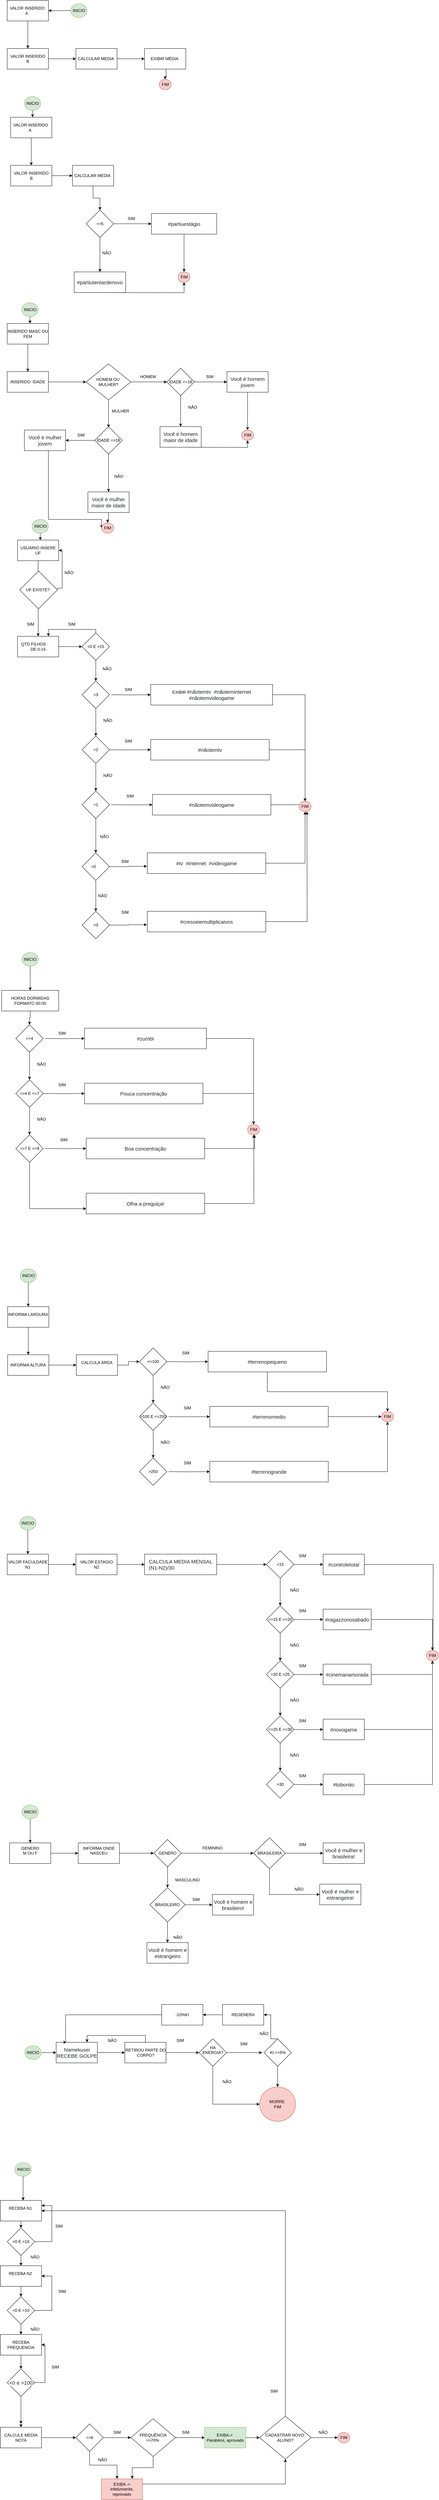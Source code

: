 <mxfile version="26.0.11">
  <diagram name="Página-1" id="lDmwvkBU8yqaxsutOc9F">
    <mxGraphModel grid="1" page="1" gridSize="10" guides="1" tooltips="1" connect="1" arrows="1" fold="1" pageScale="1" pageWidth="827" pageHeight="1169" math="0" shadow="0">
      <root>
        <mxCell id="0" />
        <mxCell id="1" parent="0" />
        <mxCell id="7zDn4ZH_GtPBGwhXdW92-3" value="" style="edgeStyle=orthogonalEdgeStyle;rounded=0;orthogonalLoop=1;jettySize=auto;html=1;" edge="1" parent="1" source="7zDn4ZH_GtPBGwhXdW92-1">
          <mxGeometry relative="1" as="geometry">
            <mxPoint x="80" y="170" as="targetPoint" />
          </mxGeometry>
        </mxCell>
        <mxCell id="7zDn4ZH_GtPBGwhXdW92-1" value="VALOR INSERIDO&amp;nbsp;&lt;div&gt;A&amp;nbsp;&lt;span style=&quot;background-color: transparent; color: light-dark(rgb(0, 0, 0), rgb(255, 255, 255));&quot;&gt;&amp;nbsp;&lt;/span&gt;&lt;/div&gt;" style="rounded=0;whiteSpace=wrap;html=1;" vertex="1" parent="1">
          <mxGeometry x="20" y="30" width="120" height="60" as="geometry" />
        </mxCell>
        <mxCell id="7zDn4ZH_GtPBGwhXdW92-6" value="" style="edgeStyle=orthogonalEdgeStyle;rounded=0;orthogonalLoop=1;jettySize=auto;html=1;" edge="1" parent="1" source="7zDn4ZH_GtPBGwhXdW92-4" target="7zDn4ZH_GtPBGwhXdW92-5">
          <mxGeometry relative="1" as="geometry" />
        </mxCell>
        <mxCell id="7zDn4ZH_GtPBGwhXdW92-4" value="VALOR INSERIDO&lt;div&gt;B&lt;/div&gt;" style="rounded=0;whiteSpace=wrap;html=1;" vertex="1" parent="1">
          <mxGeometry x="20" y="170" width="120" height="60" as="geometry" />
        </mxCell>
        <mxCell id="7zDn4ZH_GtPBGwhXdW92-8" value="" style="edgeStyle=orthogonalEdgeStyle;rounded=0;orthogonalLoop=1;jettySize=auto;html=1;" edge="1" parent="1" source="7zDn4ZH_GtPBGwhXdW92-5" target="7zDn4ZH_GtPBGwhXdW92-7">
          <mxGeometry relative="1" as="geometry" />
        </mxCell>
        <mxCell id="7zDn4ZH_GtPBGwhXdW92-5" value="CALCULAR MEDIA&amp;nbsp;" style="whiteSpace=wrap;html=1;rounded=0;" vertex="1" parent="1">
          <mxGeometry x="220" y="170" width="120" height="60" as="geometry" />
        </mxCell>
        <mxCell id="7zDn4ZH_GtPBGwhXdW92-7" value="EXIBIR MÉDIA&amp;nbsp;" style="whiteSpace=wrap;html=1;rounded=0;" vertex="1" parent="1">
          <mxGeometry x="420" y="170" width="120" height="60" as="geometry" />
        </mxCell>
        <mxCell id="7zDn4ZH_GtPBGwhXdW92-9" value="" style="edgeStyle=orthogonalEdgeStyle;rounded=0;orthogonalLoop=1;jettySize=auto;html=1;" edge="1" parent="1" source="7zDn4ZH_GtPBGwhXdW92-10">
          <mxGeometry relative="1" as="geometry">
            <mxPoint x="90" y="510" as="targetPoint" />
          </mxGeometry>
        </mxCell>
        <mxCell id="7zDn4ZH_GtPBGwhXdW92-10" value="VALOR INSERIDO&amp;nbsp;&lt;div&gt;A&amp;nbsp;&lt;span style=&quot;background-color: transparent; color: light-dark(rgb(0, 0, 0), rgb(255, 255, 255));&quot;&gt;&amp;nbsp;&lt;/span&gt;&lt;/div&gt;" style="rounded=0;whiteSpace=wrap;html=1;" vertex="1" parent="1">
          <mxGeometry x="30" y="370" width="120" height="60" as="geometry" />
        </mxCell>
        <mxCell id="7zDn4ZH_GtPBGwhXdW92-11" value="" style="edgeStyle=orthogonalEdgeStyle;rounded=0;orthogonalLoop=1;jettySize=auto;html=1;" edge="1" parent="1" source="7zDn4ZH_GtPBGwhXdW92-12" target="7zDn4ZH_GtPBGwhXdW92-14">
          <mxGeometry relative="1" as="geometry" />
        </mxCell>
        <mxCell id="7zDn4ZH_GtPBGwhXdW92-12" value="VALOR INSERIDO&lt;div&gt;B&lt;/div&gt;" style="rounded=0;whiteSpace=wrap;html=1;" vertex="1" parent="1">
          <mxGeometry x="30" y="510" width="120" height="60" as="geometry" />
        </mxCell>
        <mxCell id="7zDn4ZH_GtPBGwhXdW92-17" value="" style="edgeStyle=orthogonalEdgeStyle;rounded=0;orthogonalLoop=1;jettySize=auto;html=1;" edge="1" parent="1" source="7zDn4ZH_GtPBGwhXdW92-14" target="7zDn4ZH_GtPBGwhXdW92-16">
          <mxGeometry relative="1" as="geometry" />
        </mxCell>
        <mxCell id="7zDn4ZH_GtPBGwhXdW92-14" value="CALCULAR MEDIA&amp;nbsp;" style="whiteSpace=wrap;html=1;rounded=0;" vertex="1" parent="1">
          <mxGeometry x="210" y="510" width="120" height="60" as="geometry" />
        </mxCell>
        <mxCell id="7zDn4ZH_GtPBGwhXdW92-19" value="" style="edgeStyle=orthogonalEdgeStyle;rounded=0;orthogonalLoop=1;jettySize=auto;html=1;" edge="1" parent="1" source="7zDn4ZH_GtPBGwhXdW92-16" target="7zDn4ZH_GtPBGwhXdW92-18">
          <mxGeometry relative="1" as="geometry" />
        </mxCell>
        <mxCell id="7zDn4ZH_GtPBGwhXdW92-26" value="" style="edgeStyle=orthogonalEdgeStyle;rounded=0;orthogonalLoop=1;jettySize=auto;html=1;" edge="1" parent="1" source="7zDn4ZH_GtPBGwhXdW92-16" target="7zDn4ZH_GtPBGwhXdW92-25">
          <mxGeometry relative="1" as="geometry" />
        </mxCell>
        <mxCell id="7zDn4ZH_GtPBGwhXdW92-16" value="=&amp;gt;5" style="rhombus;whiteSpace=wrap;html=1;rounded=0;" vertex="1" parent="1">
          <mxGeometry x="250" y="640" width="80" height="80" as="geometry" />
        </mxCell>
        <mxCell id="kke_oH9LQtOZnyXwMWGX-54" style="edgeStyle=orthogonalEdgeStyle;rounded=0;orthogonalLoop=1;jettySize=auto;html=1;exitX=0.5;exitY=1;exitDx=0;exitDy=0;" edge="1" parent="1" source="7zDn4ZH_GtPBGwhXdW92-18" target="7zDn4ZH_GtPBGwhXdW92-121">
          <mxGeometry relative="1" as="geometry" />
        </mxCell>
        <mxCell id="7zDn4ZH_GtPBGwhXdW92-18" value="&lt;span style=&quot;color: rgb(29, 33, 37); font-family: Barlow, sans-serif; font-size: 15px; text-align: left; background-color: rgb(255, 255, 255);&quot;&gt;#partiuestágio&lt;/span&gt;" style="whiteSpace=wrap;html=1;rounded=0;" vertex="1" parent="1">
          <mxGeometry x="440" y="650" width="190" height="60" as="geometry" />
        </mxCell>
        <mxCell id="7zDn4ZH_GtPBGwhXdW92-21" value="SIM" style="text;strokeColor=none;fillColor=none;align=left;verticalAlign=middle;spacingLeft=4;spacingRight=4;overflow=hidden;points=[[0,0.5],[1,0.5]];portConstraint=eastwest;rotatable=0;whiteSpace=wrap;html=1;" vertex="1" parent="1">
          <mxGeometry x="365" y="650" width="80" height="30" as="geometry" />
        </mxCell>
        <mxCell id="7zDn4ZH_GtPBGwhXdW92-25" value="&lt;span style=&quot;color: rgb(29, 33, 37); font-family: Barlow, sans-serif; font-size: 15px; text-align: left; background-color: rgb(255, 255, 255);&quot;&gt;#partiutentardenovo&lt;/span&gt;" style="whiteSpace=wrap;html=1;rounded=0;" vertex="1" parent="1">
          <mxGeometry x="215" y="820" width="150" height="60" as="geometry" />
        </mxCell>
        <mxCell id="7zDn4ZH_GtPBGwhXdW92-27" value="NÃO" style="text;html=1;align=center;verticalAlign=middle;whiteSpace=wrap;rounded=0;" vertex="1" parent="1">
          <mxGeometry x="280" y="750" width="60" height="30" as="geometry" />
        </mxCell>
        <mxCell id="7zDn4ZH_GtPBGwhXdW92-28" value="" style="edgeStyle=orthogonalEdgeStyle;rounded=0;orthogonalLoop=1;jettySize=auto;html=1;" edge="1" parent="1" source="7zDn4ZH_GtPBGwhXdW92-29">
          <mxGeometry relative="1" as="geometry">
            <mxPoint x="80" y="1110" as="targetPoint" />
          </mxGeometry>
        </mxCell>
        <mxCell id="7zDn4ZH_GtPBGwhXdW92-29" value="INSERIDO MASC OU FEM" style="rounded=0;whiteSpace=wrap;html=1;" vertex="1" parent="1">
          <mxGeometry x="20" y="970" width="120" height="60" as="geometry" />
        </mxCell>
        <mxCell id="7zDn4ZH_GtPBGwhXdW92-44" value="" style="edgeStyle=orthogonalEdgeStyle;rounded=0;orthogonalLoop=1;jettySize=auto;html=1;" edge="1" parent="1" source="7zDn4ZH_GtPBGwhXdW92-31" target="7zDn4ZH_GtPBGwhXdW92-43">
          <mxGeometry relative="1" as="geometry" />
        </mxCell>
        <mxCell id="7zDn4ZH_GtPBGwhXdW92-31" value="INSERIDO&amp;nbsp; IDADE" style="rounded=0;whiteSpace=wrap;html=1;" vertex="1" parent="1">
          <mxGeometry x="20" y="1110" width="120" height="60" as="geometry" />
        </mxCell>
        <mxCell id="7zDn4ZH_GtPBGwhXdW92-48" value="" style="edgeStyle=orthogonalEdgeStyle;rounded=0;orthogonalLoop=1;jettySize=auto;html=1;" edge="1" parent="1" source="7zDn4ZH_GtPBGwhXdW92-43" target="7zDn4ZH_GtPBGwhXdW92-47">
          <mxGeometry relative="1" as="geometry" />
        </mxCell>
        <mxCell id="7zDn4ZH_GtPBGwhXdW92-51" value="" style="edgeStyle=orthogonalEdgeStyle;rounded=0;orthogonalLoop=1;jettySize=auto;html=1;" edge="1" parent="1" source="7zDn4ZH_GtPBGwhXdW92-43">
          <mxGeometry relative="1" as="geometry">
            <mxPoint x="315" y="1272.5" as="targetPoint" />
          </mxGeometry>
        </mxCell>
        <mxCell id="7zDn4ZH_GtPBGwhXdW92-43" value="HOMEM OU&amp;nbsp;&lt;div&gt;MULHER?&lt;/div&gt;" style="rhombus;whiteSpace=wrap;html=1;rounded=0;" vertex="1" parent="1">
          <mxGeometry x="250" y="1087.5" width="130" height="105" as="geometry" />
        </mxCell>
        <mxCell id="7zDn4ZH_GtPBGwhXdW92-54" value="" style="edgeStyle=orthogonalEdgeStyle;rounded=0;orthogonalLoop=1;jettySize=auto;html=1;" edge="1" parent="1" source="7zDn4ZH_GtPBGwhXdW92-47" target="7zDn4ZH_GtPBGwhXdW92-53">
          <mxGeometry relative="1" as="geometry" />
        </mxCell>
        <mxCell id="7zDn4ZH_GtPBGwhXdW92-57" value="" style="edgeStyle=orthogonalEdgeStyle;rounded=0;orthogonalLoop=1;jettySize=auto;html=1;" edge="1" parent="1" source="7zDn4ZH_GtPBGwhXdW92-47" target="7zDn4ZH_GtPBGwhXdW92-56">
          <mxGeometry relative="1" as="geometry" />
        </mxCell>
        <mxCell id="7zDn4ZH_GtPBGwhXdW92-47" value="IDADE &amp;lt;=18" style="rhombus;whiteSpace=wrap;html=1;rounded=0;" vertex="1" parent="1">
          <mxGeometry x="485" y="1100" width="80" height="80" as="geometry" />
        </mxCell>
        <mxCell id="7zDn4ZH_GtPBGwhXdW92-49" value="HOMEM" style="text;html=1;align=center;verticalAlign=middle;whiteSpace=wrap;rounded=0;" vertex="1" parent="1">
          <mxGeometry x="400" y="1110" width="60" height="30" as="geometry" />
        </mxCell>
        <mxCell id="7zDn4ZH_GtPBGwhXdW92-52" value="MULHER" style="text;html=1;align=center;verticalAlign=middle;whiteSpace=wrap;rounded=0;" vertex="1" parent="1">
          <mxGeometry x="320" y="1210" width="60" height="30" as="geometry" />
        </mxCell>
        <mxCell id="kke_oH9LQtOZnyXwMWGX-56" style="edgeStyle=orthogonalEdgeStyle;rounded=0;orthogonalLoop=1;jettySize=auto;html=1;exitX=0.5;exitY=1;exitDx=0;exitDy=0;" edge="1" parent="1" source="7zDn4ZH_GtPBGwhXdW92-53" target="7zDn4ZH_GtPBGwhXdW92-115">
          <mxGeometry relative="1" as="geometry" />
        </mxCell>
        <mxCell id="7zDn4ZH_GtPBGwhXdW92-53" value="&lt;span style=&quot;color: rgb(29, 33, 37); font-family: Barlow, sans-serif; font-size: 15px; text-align: left; background-color: rgb(255, 255, 255);&quot;&gt;Você é homem jovem&lt;/span&gt;" style="whiteSpace=wrap;html=1;rounded=0;" vertex="1" parent="1">
          <mxGeometry x="660" y="1110" width="120" height="60" as="geometry" />
        </mxCell>
        <mxCell id="7zDn4ZH_GtPBGwhXdW92-55" value="SIM" style="text;html=1;align=center;verticalAlign=middle;whiteSpace=wrap;rounded=0;" vertex="1" parent="1">
          <mxGeometry x="580" y="1110" width="60" height="30" as="geometry" />
        </mxCell>
        <mxCell id="7zDn4ZH_GtPBGwhXdW92-56" value="&lt;span style=&quot;color: rgb(29, 33, 37); font-family: Barlow, sans-serif; font-size: 15px; text-align: left; background-color: rgb(255, 255, 255);&quot;&gt;Você é homem maior de idade&lt;/span&gt;" style="rounded=0;whiteSpace=wrap;html=1;" vertex="1" parent="1">
          <mxGeometry x="465" y="1270" width="120" height="60" as="geometry" />
        </mxCell>
        <mxCell id="7zDn4ZH_GtPBGwhXdW92-58" value="NÃO" style="text;html=1;align=center;verticalAlign=middle;whiteSpace=wrap;rounded=0;" vertex="1" parent="1">
          <mxGeometry x="530" y="1199" width="60" height="30" as="geometry" />
        </mxCell>
        <mxCell id="7zDn4ZH_GtPBGwhXdW92-67" value="" style="edgeStyle=orthogonalEdgeStyle;rounded=0;orthogonalLoop=1;jettySize=auto;html=1;" edge="1" parent="1" source="7zDn4ZH_GtPBGwhXdW92-69" target="7zDn4ZH_GtPBGwhXdW92-70">
          <mxGeometry relative="1" as="geometry" />
        </mxCell>
        <mxCell id="7zDn4ZH_GtPBGwhXdW92-68" value="" style="edgeStyle=orthogonalEdgeStyle;rounded=0;orthogonalLoop=1;jettySize=auto;html=1;" edge="1" parent="1" source="7zDn4ZH_GtPBGwhXdW92-69" target="7zDn4ZH_GtPBGwhXdW92-72">
          <mxGeometry relative="1" as="geometry" />
        </mxCell>
        <mxCell id="7zDn4ZH_GtPBGwhXdW92-69" value="IDADE =&amp;gt;18" style="rhombus;whiteSpace=wrap;html=1;rounded=0;" vertex="1" parent="1">
          <mxGeometry x="275" y="1270" width="80" height="80" as="geometry" />
        </mxCell>
        <mxCell id="kke_oH9LQtOZnyXwMWGX-55" style="edgeStyle=orthogonalEdgeStyle;rounded=0;orthogonalLoop=1;jettySize=auto;html=1;exitX=0.5;exitY=1;exitDx=0;exitDy=0;entryX=0;entryY=0.5;entryDx=0;entryDy=0;" edge="1" parent="1" source="7zDn4ZH_GtPBGwhXdW92-70" target="7zDn4ZH_GtPBGwhXdW92-106">
          <mxGeometry relative="1" as="geometry">
            <Array as="points">
              <mxPoint x="140" y="1340" />
              <mxPoint x="140" y="1540" />
              <mxPoint x="295" y="1540" />
            </Array>
          </mxGeometry>
        </mxCell>
        <mxCell id="7zDn4ZH_GtPBGwhXdW92-70" value="&lt;span style=&quot;color: rgb(29, 33, 37); font-family: Barlow, sans-serif; font-size: 15px; text-align: left; background-color: rgb(255, 255, 255);&quot;&gt;Você é mulher jovem&lt;/span&gt;" style="whiteSpace=wrap;html=1;rounded=0;" vertex="1" parent="1">
          <mxGeometry x="70" y="1280" width="120" height="60" as="geometry" />
        </mxCell>
        <mxCell id="7zDn4ZH_GtPBGwhXdW92-71" value="SIM" style="text;html=1;align=center;verticalAlign=middle;whiteSpace=wrap;rounded=0;" vertex="1" parent="1">
          <mxGeometry x="205" y="1280" width="60" height="30" as="geometry" />
        </mxCell>
        <mxCell id="7zDn4ZH_GtPBGwhXdW92-107" value="" style="edgeStyle=orthogonalEdgeStyle;rounded=0;orthogonalLoop=1;jettySize=auto;html=1;" edge="1" parent="1" source="7zDn4ZH_GtPBGwhXdW92-72" target="7zDn4ZH_GtPBGwhXdW92-106">
          <mxGeometry relative="1" as="geometry" />
        </mxCell>
        <mxCell id="7zDn4ZH_GtPBGwhXdW92-72" value="&lt;span style=&quot;color: rgb(29, 33, 37); font-family: Barlow, sans-serif; font-size: 15px; text-align: left; background-color: rgb(255, 255, 255);&quot;&gt;Você é mulher maior de idade&lt;/span&gt;" style="rounded=0;whiteSpace=wrap;html=1;" vertex="1" parent="1">
          <mxGeometry x="255" y="1460" width="120" height="60" as="geometry" />
        </mxCell>
        <mxCell id="7zDn4ZH_GtPBGwhXdW92-73" value="NÃO" style="text;html=1;align=center;verticalAlign=middle;whiteSpace=wrap;rounded=0;" vertex="1" parent="1">
          <mxGeometry x="315" y="1400" width="60" height="30" as="geometry" />
        </mxCell>
        <mxCell id="7zDn4ZH_GtPBGwhXdW92-77" value="" style="edgeStyle=orthogonalEdgeStyle;rounded=0;orthogonalLoop=1;jettySize=auto;html=1;" edge="1" parent="1" source="7zDn4ZH_GtPBGwhXdW92-75">
          <mxGeometry relative="1" as="geometry">
            <mxPoint x="110" y="1720" as="targetPoint" />
          </mxGeometry>
        </mxCell>
        <mxCell id="7zDn4ZH_GtPBGwhXdW92-75" value="USUÁRIO INSERE UF" style="rounded=0;whiteSpace=wrap;html=1;" vertex="1" parent="1">
          <mxGeometry x="50" y="1600" width="120" height="60" as="geometry" />
        </mxCell>
        <mxCell id="7zDn4ZH_GtPBGwhXdW92-79" value="" style="edgeStyle=orthogonalEdgeStyle;rounded=0;orthogonalLoop=1;jettySize=auto;html=1;" edge="1" parent="1" target="7zDn4ZH_GtPBGwhXdW92-78">
          <mxGeometry relative="1" as="geometry">
            <mxPoint x="110" y="1800" as="sourcePoint" />
          </mxGeometry>
        </mxCell>
        <mxCell id="kke_oH9LQtOZnyXwMWGX-247" value="" style="edgeStyle=orthogonalEdgeStyle;rounded=0;orthogonalLoop=1;jettySize=auto;html=1;" edge="1" parent="1" source="7zDn4ZH_GtPBGwhXdW92-78" target="kke_oH9LQtOZnyXwMWGX-246">
          <mxGeometry relative="1" as="geometry" />
        </mxCell>
        <mxCell id="7zDn4ZH_GtPBGwhXdW92-78" value="QTD FILHOS&amp;nbsp; &amp;nbsp; &amp;nbsp; &amp;nbsp;&amp;nbsp;&lt;div&gt;DE 0-15&lt;/div&gt;" style="whiteSpace=wrap;html=1;rounded=0;" vertex="1" parent="1">
          <mxGeometry x="50" y="1880" width="120" height="60" as="geometry" />
        </mxCell>
        <mxCell id="7zDn4ZH_GtPBGwhXdW92-80" value="SIM" style="text;html=1;align=center;verticalAlign=middle;whiteSpace=wrap;rounded=0;" vertex="1" parent="1">
          <mxGeometry x="57.5" y="1830" width="60" height="30" as="geometry" />
        </mxCell>
        <mxCell id="7zDn4ZH_GtPBGwhXdW92-88" value="" style="edgeStyle=orthogonalEdgeStyle;rounded=0;orthogonalLoop=1;jettySize=auto;html=1;" edge="1" parent="1" target="7zDn4ZH_GtPBGwhXdW92-87">
          <mxGeometry relative="1" as="geometry">
            <mxPoint x="323" y="2050" as="sourcePoint" />
          </mxGeometry>
        </mxCell>
        <mxCell id="kke_oH9LQtOZnyXwMWGX-49" style="edgeStyle=orthogonalEdgeStyle;rounded=0;orthogonalLoop=1;jettySize=auto;html=1;exitX=1;exitY=0.5;exitDx=0;exitDy=0;entryX=0.5;entryY=0;entryDx=0;entryDy=0;" edge="1" parent="1" source="7zDn4ZH_GtPBGwhXdW92-87" target="7zDn4ZH_GtPBGwhXdW92-157">
          <mxGeometry relative="1" as="geometry" />
        </mxCell>
        <mxCell id="7zDn4ZH_GtPBGwhXdW92-87" value="EXIBIR&amp;nbsp;&lt;span style=&quot;color: rgb(29, 33, 37); font-family: Barlow, sans-serif; font-size: 15px; text-align: left; background-color: rgb(255, 255, 255);&quot;&gt;#nãotemtv&amp;nbsp; #nãoteminternet #nãotemvideogame&lt;/span&gt;" style="whiteSpace=wrap;html=1;rounded=0;" vertex="1" parent="1">
          <mxGeometry x="438" y="2020" width="355" height="60" as="geometry" />
        </mxCell>
        <mxCell id="7zDn4ZH_GtPBGwhXdW92-94" value="" style="edgeStyle=orthogonalEdgeStyle;rounded=0;orthogonalLoop=1;jettySize=auto;html=1;" edge="1" parent="1" source="7zDn4ZH_GtPBGwhXdW92-91" target="7zDn4ZH_GtPBGwhXdW92-93">
          <mxGeometry relative="1" as="geometry" />
        </mxCell>
        <mxCell id="7zDn4ZH_GtPBGwhXdW92-91" value="=3" style="rhombus;whiteSpace=wrap;html=1;" vertex="1" parent="1">
          <mxGeometry x="238" y="2010" width="80" height="80" as="geometry" />
        </mxCell>
        <mxCell id="7zDn4ZH_GtPBGwhXdW92-92" value="SIM" style="text;html=1;align=center;verticalAlign=middle;whiteSpace=wrap;rounded=0;" vertex="1" parent="1">
          <mxGeometry x="343" y="2020" width="60" height="30" as="geometry" />
        </mxCell>
        <mxCell id="7zDn4ZH_GtPBGwhXdW92-97" value="" style="edgeStyle=orthogonalEdgeStyle;rounded=0;orthogonalLoop=1;jettySize=auto;html=1;" edge="1" parent="1" target="7zDn4ZH_GtPBGwhXdW92-96">
          <mxGeometry relative="1" as="geometry">
            <mxPoint x="323" y="2370" as="sourcePoint" />
          </mxGeometry>
        </mxCell>
        <mxCell id="7zDn4ZH_GtPBGwhXdW92-100" value="" style="edgeStyle=orthogonalEdgeStyle;rounded=0;orthogonalLoop=1;jettySize=auto;html=1;" edge="1" parent="1" source="7zDn4ZH_GtPBGwhXdW92-93" target="7zDn4ZH_GtPBGwhXdW92-99">
          <mxGeometry relative="1" as="geometry" />
        </mxCell>
        <mxCell id="7zDn4ZH_GtPBGwhXdW92-93" value="=2" style="rhombus;whiteSpace=wrap;html=1;" vertex="1" parent="1">
          <mxGeometry x="238" y="2170" width="80" height="80" as="geometry" />
        </mxCell>
        <mxCell id="7zDn4ZH_GtPBGwhXdW92-95" value="NÃO" style="text;html=1;align=center;verticalAlign=middle;whiteSpace=wrap;rounded=0;" vertex="1" parent="1">
          <mxGeometry x="283" y="2110" width="60" height="30" as="geometry" />
        </mxCell>
        <mxCell id="kke_oH9LQtOZnyXwMWGX-51" style="edgeStyle=orthogonalEdgeStyle;rounded=0;orthogonalLoop=1;jettySize=auto;html=1;exitX=1;exitY=0.5;exitDx=0;exitDy=0;" edge="1" parent="1" source="7zDn4ZH_GtPBGwhXdW92-96">
          <mxGeometry relative="1" as="geometry">
            <mxPoint x="883" y="2370" as="targetPoint" />
          </mxGeometry>
        </mxCell>
        <mxCell id="7zDn4ZH_GtPBGwhXdW92-96" value="&lt;span style=&quot;color: rgb(29, 33, 37); font-family: Barlow, sans-serif; font-size: 15px; text-align: left; background-color: rgb(255, 255, 255);&quot;&gt;#nãotemvideogame&lt;/span&gt;" style="whiteSpace=wrap;html=1;" vertex="1" parent="1">
          <mxGeometry x="443" y="2340" width="345" height="60" as="geometry" />
        </mxCell>
        <mxCell id="7zDn4ZH_GtPBGwhXdW92-98" value="SIM" style="text;html=1;align=center;verticalAlign=middle;whiteSpace=wrap;rounded=0;" vertex="1" parent="1">
          <mxGeometry x="348" y="2330" width="60" height="30" as="geometry" />
        </mxCell>
        <mxCell id="7zDn4ZH_GtPBGwhXdW92-150" style="edgeStyle=orthogonalEdgeStyle;rounded=0;orthogonalLoop=1;jettySize=auto;html=1;exitX=0.5;exitY=1;exitDx=0;exitDy=0;entryX=0.5;entryY=0;entryDx=0;entryDy=0;" edge="1" parent="1" source="7zDn4ZH_GtPBGwhXdW92-99" target="7zDn4ZH_GtPBGwhXdW92-146">
          <mxGeometry relative="1" as="geometry" />
        </mxCell>
        <mxCell id="7zDn4ZH_GtPBGwhXdW92-99" value="=1" style="rhombus;whiteSpace=wrap;html=1;" vertex="1" parent="1">
          <mxGeometry x="238" y="2330" width="80" height="80" as="geometry" />
        </mxCell>
        <mxCell id="7zDn4ZH_GtPBGwhXdW92-102" value="" style="edgeStyle=orthogonalEdgeStyle;rounded=0;orthogonalLoop=1;jettySize=auto;html=1;" edge="1" parent="1" target="7zDn4ZH_GtPBGwhXdW92-103">
          <mxGeometry relative="1" as="geometry">
            <mxPoint x="318" y="2210" as="sourcePoint" />
          </mxGeometry>
        </mxCell>
        <mxCell id="kke_oH9LQtOZnyXwMWGX-50" style="edgeStyle=orthogonalEdgeStyle;rounded=0;orthogonalLoop=1;jettySize=auto;html=1;exitX=1;exitY=0.5;exitDx=0;exitDy=0;entryX=0.5;entryY=0;entryDx=0;entryDy=0;" edge="1" parent="1" source="7zDn4ZH_GtPBGwhXdW92-103" target="7zDn4ZH_GtPBGwhXdW92-157">
          <mxGeometry relative="1" as="geometry" />
        </mxCell>
        <mxCell id="7zDn4ZH_GtPBGwhXdW92-103" value="&lt;span style=&quot;color: rgb(29, 33, 37); font-family: Barlow, sans-serif; font-size: 15px; text-align: left; background-color: rgb(255, 255, 255);&quot;&gt;#nãotemtv&lt;/span&gt;" style="whiteSpace=wrap;html=1;" vertex="1" parent="1">
          <mxGeometry x="438" y="2180" width="345" height="60" as="geometry" />
        </mxCell>
        <mxCell id="7zDn4ZH_GtPBGwhXdW92-104" value="SIM" style="text;html=1;align=center;verticalAlign=middle;whiteSpace=wrap;rounded=0;" vertex="1" parent="1">
          <mxGeometry x="343" y="2170" width="60" height="30" as="geometry" />
        </mxCell>
        <mxCell id="7zDn4ZH_GtPBGwhXdW92-106" value="FIM" style="ellipse;whiteSpace=wrap;html=1;rounded=0;fillColor=#f8cecc;strokeColor=#b85450;" vertex="1" parent="1">
          <mxGeometry x="295" y="1550" width="35" height="30" as="geometry" />
        </mxCell>
        <mxCell id="7zDn4ZH_GtPBGwhXdW92-114" value="" style="edgeStyle=orthogonalEdgeStyle;rounded=0;orthogonalLoop=1;jettySize=auto;html=1;" edge="1" parent="1" target="7zDn4ZH_GtPBGwhXdW92-115">
          <mxGeometry relative="1" as="geometry">
            <mxPoint x="525" y="1330" as="sourcePoint" />
          </mxGeometry>
        </mxCell>
        <mxCell id="7zDn4ZH_GtPBGwhXdW92-115" value="FIM" style="ellipse;whiteSpace=wrap;html=1;rounded=0;fillColor=#f8cecc;strokeColor=#b85450;" vertex="1" parent="1">
          <mxGeometry x="702.5" y="1280" width="35" height="30" as="geometry" />
        </mxCell>
        <mxCell id="7zDn4ZH_GtPBGwhXdW92-120" value="" style="edgeStyle=orthogonalEdgeStyle;rounded=0;orthogonalLoop=1;jettySize=auto;html=1;" edge="1" parent="1" target="7zDn4ZH_GtPBGwhXdW92-121">
          <mxGeometry relative="1" as="geometry">
            <mxPoint x="285" y="880" as="sourcePoint" />
          </mxGeometry>
        </mxCell>
        <mxCell id="7zDn4ZH_GtPBGwhXdW92-121" value="FIM" style="ellipse;whiteSpace=wrap;html=1;rounded=0;fillColor=#f8cecc;strokeColor=#b85450;" vertex="1" parent="1">
          <mxGeometry x="517.5" y="820" width="35" height="30" as="geometry" />
        </mxCell>
        <mxCell id="7zDn4ZH_GtPBGwhXdW92-126" value="" style="edgeStyle=orthogonalEdgeStyle;rounded=0;orthogonalLoop=1;jettySize=auto;html=1;" edge="1" parent="1" target="7zDn4ZH_GtPBGwhXdW92-127">
          <mxGeometry relative="1" as="geometry">
            <mxPoint x="482.5" y="230" as="sourcePoint" />
          </mxGeometry>
        </mxCell>
        <mxCell id="7zDn4ZH_GtPBGwhXdW92-127" value="FIM" style="ellipse;whiteSpace=wrap;html=1;rounded=0;fillColor=#f8cecc;strokeColor=#b85450;" vertex="1" parent="1">
          <mxGeometry x="462.5" y="260" width="35" height="30" as="geometry" />
        </mxCell>
        <mxCell id="7zDn4ZH_GtPBGwhXdW92-134" style="edgeStyle=orthogonalEdgeStyle;rounded=0;orthogonalLoop=1;jettySize=auto;html=1;exitX=1;exitY=0.5;exitDx=0;exitDy=0;entryX=-0.003;entryY=0.65;entryDx=0;entryDy=0;entryPerimeter=0;" edge="1" parent="1" source="7zDn4ZH_GtPBGwhXdW92-128" target="7zDn4ZH_GtPBGwhXdW92-132">
          <mxGeometry relative="1" as="geometry" />
        </mxCell>
        <mxCell id="7zDn4ZH_GtPBGwhXdW92-128" value="&amp;gt;3" style="rhombus;whiteSpace=wrap;html=1;" vertex="1" parent="1">
          <mxGeometry x="238" y="2680" width="80" height="80" as="geometry" />
        </mxCell>
        <mxCell id="7zDn4ZH_GtPBGwhXdW92-130" value="NÃO" style="text;html=1;align=center;verticalAlign=middle;whiteSpace=wrap;rounded=0;" vertex="1" parent="1">
          <mxGeometry x="283" y="2270" width="60" height="30" as="geometry" />
        </mxCell>
        <mxCell id="7zDn4ZH_GtPBGwhXdW92-131" value="NÃO" style="text;html=1;align=center;verticalAlign=middle;whiteSpace=wrap;rounded=0;" vertex="1" parent="1">
          <mxGeometry x="268" y="2620" width="60" height="30" as="geometry" />
        </mxCell>
        <mxCell id="kke_oH9LQtOZnyXwMWGX-53" style="edgeStyle=orthogonalEdgeStyle;rounded=0;orthogonalLoop=1;jettySize=auto;html=1;exitX=1;exitY=0.5;exitDx=0;exitDy=0;" edge="1" parent="1" source="7zDn4ZH_GtPBGwhXdW92-132">
          <mxGeometry relative="1" as="geometry">
            <mxPoint x="893" y="2390" as="targetPoint" />
          </mxGeometry>
        </mxCell>
        <mxCell id="7zDn4ZH_GtPBGwhXdW92-132" value="&lt;span style=&quot;color: rgb(29, 33, 37); font-family: Barlow, sans-serif; font-size: 15px; text-align: left; background-color: rgb(255, 255, 255);&quot;&gt;#cresceiemultiplicaivos&lt;/span&gt;" style="whiteSpace=wrap;html=1;" vertex="1" parent="1">
          <mxGeometry x="428" y="2680" width="345" height="60" as="geometry" />
        </mxCell>
        <mxCell id="7zDn4ZH_GtPBGwhXdW92-133" value="SIM" style="text;html=1;align=center;verticalAlign=middle;whiteSpace=wrap;rounded=0;" vertex="1" parent="1">
          <mxGeometry x="333" y="2668" width="60" height="30" as="geometry" />
        </mxCell>
        <mxCell id="7zDn4ZH_GtPBGwhXdW92-145" style="edgeStyle=orthogonalEdgeStyle;rounded=0;orthogonalLoop=1;jettySize=auto;html=1;exitX=1;exitY=0.5;exitDx=0;exitDy=0;entryX=-0.003;entryY=0.65;entryDx=0;entryDy=0;entryPerimeter=0;" edge="1" parent="1" source="7zDn4ZH_GtPBGwhXdW92-146" target="7zDn4ZH_GtPBGwhXdW92-148">
          <mxGeometry relative="1" as="geometry" />
        </mxCell>
        <mxCell id="7zDn4ZH_GtPBGwhXdW92-151" style="edgeStyle=orthogonalEdgeStyle;rounded=0;orthogonalLoop=1;jettySize=auto;html=1;exitX=0.5;exitY=1;exitDx=0;exitDy=0;entryX=0.5;entryY=0;entryDx=0;entryDy=0;" edge="1" parent="1" source="7zDn4ZH_GtPBGwhXdW92-146" target="7zDn4ZH_GtPBGwhXdW92-128">
          <mxGeometry relative="1" as="geometry" />
        </mxCell>
        <mxCell id="7zDn4ZH_GtPBGwhXdW92-146" value="=0&lt;span style=&quot;white-space: pre;&quot;&gt;&#x9;&lt;/span&gt;" style="rhombus;whiteSpace=wrap;html=1;" vertex="1" parent="1">
          <mxGeometry x="238" y="2510" width="80" height="80" as="geometry" />
        </mxCell>
        <mxCell id="7zDn4ZH_GtPBGwhXdW92-147" value="NÃO" style="text;html=1;align=center;verticalAlign=middle;whiteSpace=wrap;rounded=0;" vertex="1" parent="1">
          <mxGeometry x="273" y="2448" width="60" height="30" as="geometry" />
        </mxCell>
        <mxCell id="kke_oH9LQtOZnyXwMWGX-52" style="edgeStyle=orthogonalEdgeStyle;rounded=0;orthogonalLoop=1;jettySize=auto;html=1;exitX=1;exitY=0.5;exitDx=0;exitDy=0;entryX=0.5;entryY=1;entryDx=0;entryDy=0;" edge="1" parent="1" source="7zDn4ZH_GtPBGwhXdW92-148" target="7zDn4ZH_GtPBGwhXdW92-157">
          <mxGeometry relative="1" as="geometry" />
        </mxCell>
        <mxCell id="7zDn4ZH_GtPBGwhXdW92-148" value="&lt;span style=&quot;color: rgb(29, 33, 37); font-family: Barlow, sans-serif; font-size: 15px; text-align: left; background-color: rgb(255, 255, 255);&quot;&gt;#tv&amp;nbsp; #internet&amp;nbsp; #videogame&lt;/span&gt;" style="whiteSpace=wrap;html=1;" vertex="1" parent="1">
          <mxGeometry x="428" y="2510" width="345" height="60" as="geometry" />
        </mxCell>
        <mxCell id="7zDn4ZH_GtPBGwhXdW92-149" value="SIM" style="text;html=1;align=center;verticalAlign=middle;whiteSpace=wrap;rounded=0;" vertex="1" parent="1">
          <mxGeometry x="333" y="2520" width="60" height="30" as="geometry" />
        </mxCell>
        <mxCell id="7zDn4ZH_GtPBGwhXdW92-157" value="FIM" style="ellipse;whiteSpace=wrap;html=1;rounded=0;fillColor=#f8cecc;strokeColor=#b85450;" vertex="1" parent="1">
          <mxGeometry x="870" y="2360" width="35" height="30" as="geometry" />
        </mxCell>
        <mxCell id="7zDn4ZH_GtPBGwhXdW92-165" value="NÃO" style="text;html=1;align=center;verticalAlign=middle;whiteSpace=wrap;rounded=0;" vertex="1" parent="1">
          <mxGeometry x="170" y="1680" width="60" height="30" as="geometry" />
        </mxCell>
        <mxCell id="7zDn4ZH_GtPBGwhXdW92-169" style="edgeStyle=orthogonalEdgeStyle;rounded=0;orthogonalLoop=1;jettySize=auto;html=1;exitX=0.5;exitY=1;exitDx=0;exitDy=0;" edge="1" parent="1" source="7zDn4ZH_GtPBGwhXdW92-167">
          <mxGeometry relative="1" as="geometry">
            <mxPoint x="86.5" y="970" as="targetPoint" />
          </mxGeometry>
        </mxCell>
        <mxCell id="7zDn4ZH_GtPBGwhXdW92-167" value="INICIO" style="ellipse;whiteSpace=wrap;html=1;rounded=0;fillColor=#d5e8d4;strokeColor=#82b366;" vertex="1" parent="1">
          <mxGeometry x="62.5" y="910" width="47.5" height="40" as="geometry" />
        </mxCell>
        <mxCell id="7zDn4ZH_GtPBGwhXdW92-173" style="edgeStyle=orthogonalEdgeStyle;rounded=0;orthogonalLoop=1;jettySize=auto;html=1;exitX=0.5;exitY=1;exitDx=0;exitDy=0;" edge="1" parent="1" source="7zDn4ZH_GtPBGwhXdW92-174">
          <mxGeometry relative="1" as="geometry">
            <mxPoint x="94" y="370" as="targetPoint" />
          </mxGeometry>
        </mxCell>
        <mxCell id="7zDn4ZH_GtPBGwhXdW92-174" value="INICIO" style="ellipse;whiteSpace=wrap;html=1;rounded=0;fillColor=#d5e8d4;strokeColor=#82b366;" vertex="1" parent="1">
          <mxGeometry x="70" y="310" width="47.5" height="40" as="geometry" />
        </mxCell>
        <mxCell id="7zDn4ZH_GtPBGwhXdW92-177" style="edgeStyle=orthogonalEdgeStyle;rounded=0;orthogonalLoop=1;jettySize=auto;html=1;exitX=0;exitY=0.5;exitDx=0;exitDy=0;entryX=1;entryY=0.5;entryDx=0;entryDy=0;" edge="1" parent="1" source="7zDn4ZH_GtPBGwhXdW92-176" target="7zDn4ZH_GtPBGwhXdW92-1">
          <mxGeometry relative="1" as="geometry" />
        </mxCell>
        <mxCell id="7zDn4ZH_GtPBGwhXdW92-176" value="INICIO" style="ellipse;whiteSpace=wrap;html=1;rounded=0;fillColor=#d5e8d4;strokeColor=#82b366;" vertex="1" parent="1">
          <mxGeometry x="205" y="40" width="47.5" height="40" as="geometry" />
        </mxCell>
        <mxCell id="7zDn4ZH_GtPBGwhXdW92-178" style="edgeStyle=orthogonalEdgeStyle;rounded=0;orthogonalLoop=1;jettySize=auto;html=1;exitX=0.5;exitY=1;exitDx=0;exitDy=0;" edge="1" parent="1" source="7zDn4ZH_GtPBGwhXdW92-179">
          <mxGeometry relative="1" as="geometry">
            <mxPoint x="116.5" y="1600" as="targetPoint" />
          </mxGeometry>
        </mxCell>
        <mxCell id="7zDn4ZH_GtPBGwhXdW92-179" value="INICIO" style="ellipse;whiteSpace=wrap;html=1;rounded=0;fillColor=#d5e8d4;strokeColor=#82b366;" vertex="1" parent="1">
          <mxGeometry x="92.5" y="1540" width="47.5" height="40" as="geometry" />
        </mxCell>
        <mxCell id="7zDn4ZH_GtPBGwhXdW92-183" value="" style="edgeStyle=orthogonalEdgeStyle;rounded=0;orthogonalLoop=1;jettySize=auto;html=1;" edge="1" parent="1" source="7zDn4ZH_GtPBGwhXdW92-181" target="7zDn4ZH_GtPBGwhXdW92-182">
          <mxGeometry relative="1" as="geometry" />
        </mxCell>
        <mxCell id="7zDn4ZH_GtPBGwhXdW92-181" value="INICIO" style="ellipse;whiteSpace=wrap;html=1;rounded=0;fillColor=#d5e8d4;strokeColor=#82b366;" vertex="1" parent="1">
          <mxGeometry x="63.13" y="2800" width="47.5" height="40" as="geometry" />
        </mxCell>
        <mxCell id="7zDn4ZH_GtPBGwhXdW92-230" style="edgeStyle=orthogonalEdgeStyle;rounded=0;orthogonalLoop=1;jettySize=auto;html=1;exitX=0.5;exitY=1;exitDx=0;exitDy=0;entryX=0.5;entryY=0;entryDx=0;entryDy=0;" edge="1" parent="1" source="7zDn4ZH_GtPBGwhXdW92-182" target="7zDn4ZH_GtPBGwhXdW92-217">
          <mxGeometry relative="1" as="geometry" />
        </mxCell>
        <mxCell id="7zDn4ZH_GtPBGwhXdW92-182" value="HORAS DORMIDAS FORMATO 00:00" style="whiteSpace=wrap;html=1;rounded=0;" vertex="1" parent="1">
          <mxGeometry x="3.75" y="2910" width="166.25" height="60" as="geometry" />
        </mxCell>
        <mxCell id="7zDn4ZH_GtPBGwhXdW92-208" value="" style="edgeStyle=orthogonalEdgeStyle;rounded=0;orthogonalLoop=1;jettySize=auto;html=1;" edge="1" parent="1" target="7zDn4ZH_GtPBGwhXdW92-216">
          <mxGeometry relative="1" as="geometry">
            <mxPoint x="130" y="3050" as="sourcePoint" />
          </mxGeometry>
        </mxCell>
        <mxCell id="7zDn4ZH_GtPBGwhXdW92-210" value="" style="edgeStyle=orthogonalEdgeStyle;rounded=0;orthogonalLoop=1;jettySize=auto;html=1;" edge="1" parent="1" source="7zDn4ZH_GtPBGwhXdW92-217" target="7zDn4ZH_GtPBGwhXdW92-219">
          <mxGeometry relative="1" as="geometry" />
        </mxCell>
        <mxCell id="7zDn4ZH_GtPBGwhXdW92-211" value="" style="edgeStyle=orthogonalEdgeStyle;rounded=0;orthogonalLoop=1;jettySize=auto;html=1;" edge="1" parent="1" target="7zDn4ZH_GtPBGwhXdW92-221">
          <mxGeometry relative="1" as="geometry">
            <mxPoint x="130" y="3370" as="sourcePoint" />
          </mxGeometry>
        </mxCell>
        <mxCell id="7zDn4ZH_GtPBGwhXdW92-212" value="" style="edgeStyle=orthogonalEdgeStyle;rounded=0;orthogonalLoop=1;jettySize=auto;html=1;" edge="1" parent="1" source="7zDn4ZH_GtPBGwhXdW92-219" target="7zDn4ZH_GtPBGwhXdW92-223">
          <mxGeometry relative="1" as="geometry" />
        </mxCell>
        <mxCell id="7zDn4ZH_GtPBGwhXdW92-214" value="" style="edgeStyle=orthogonalEdgeStyle;rounded=0;orthogonalLoop=1;jettySize=auto;html=1;" edge="1" parent="1" target="7zDn4ZH_GtPBGwhXdW92-224">
          <mxGeometry relative="1" as="geometry">
            <mxPoint x="125" y="3210" as="sourcePoint" />
          </mxGeometry>
        </mxCell>
        <mxCell id="kke_oH9LQtOZnyXwMWGX-48" style="edgeStyle=orthogonalEdgeStyle;rounded=0;orthogonalLoop=1;jettySize=auto;html=1;exitX=1;exitY=0.5;exitDx=0;exitDy=0;entryX=0.5;entryY=0;entryDx=0;entryDy=0;" edge="1" parent="1" source="7zDn4ZH_GtPBGwhXdW92-216" target="7zDn4ZH_GtPBGwhXdW92-228">
          <mxGeometry relative="1" as="geometry" />
        </mxCell>
        <mxCell id="7zDn4ZH_GtPBGwhXdW92-216" value="&lt;span style=&quot;color: rgb(29, 33, 37); font-family: Barlow, sans-serif; font-size: 15px; text-align: left; background-color: rgb(255, 255, 255);&quot;&gt;#zumbI&lt;/span&gt;" style="whiteSpace=wrap;html=1;rounded=0;" vertex="1" parent="1">
          <mxGeometry x="245" y="3020" width="355" height="60" as="geometry" />
        </mxCell>
        <mxCell id="7zDn4ZH_GtPBGwhXdW92-217" value="&amp;lt;=4" style="rhombus;whiteSpace=wrap;html=1;" vertex="1" parent="1">
          <mxGeometry x="45" y="3010" width="80" height="80" as="geometry" />
        </mxCell>
        <mxCell id="7zDn4ZH_GtPBGwhXdW92-218" value="SIM" style="text;html=1;align=center;verticalAlign=middle;whiteSpace=wrap;rounded=0;" vertex="1" parent="1">
          <mxGeometry x="150" y="3020" width="60" height="30" as="geometry" />
        </mxCell>
        <mxCell id="7zDn4ZH_GtPBGwhXdW92-219" value="=&amp;gt;4 E &amp;lt;=7" style="rhombus;whiteSpace=wrap;html=1;" vertex="1" parent="1">
          <mxGeometry x="45" y="3170" width="80" height="80" as="geometry" />
        </mxCell>
        <mxCell id="7zDn4ZH_GtPBGwhXdW92-220" value="NÃO" style="text;html=1;align=center;verticalAlign=middle;whiteSpace=wrap;rounded=0;" vertex="1" parent="1">
          <mxGeometry x="90" y="3110" width="60" height="30" as="geometry" />
        </mxCell>
        <mxCell id="kke_oH9LQtOZnyXwMWGX-46" style="edgeStyle=orthogonalEdgeStyle;rounded=0;orthogonalLoop=1;jettySize=auto;html=1;exitX=1;exitY=0.5;exitDx=0;exitDy=0;" edge="1" parent="1" source="7zDn4ZH_GtPBGwhXdW92-221">
          <mxGeometry relative="1" as="geometry">
            <mxPoint x="740" y="3330" as="targetPoint" />
          </mxGeometry>
        </mxCell>
        <mxCell id="7zDn4ZH_GtPBGwhXdW92-221" value="&lt;span style=&quot;color: rgb(29, 33, 37); font-family: Barlow, sans-serif; font-size: 15px; text-align: left; background-color: rgb(255, 255, 255);&quot;&gt;Boa concentração&lt;/span&gt;" style="whiteSpace=wrap;html=1;" vertex="1" parent="1">
          <mxGeometry x="250" y="3340" width="345" height="60" as="geometry" />
        </mxCell>
        <mxCell id="7zDn4ZH_GtPBGwhXdW92-222" value="SIM" style="text;html=1;align=center;verticalAlign=middle;whiteSpace=wrap;rounded=0;" vertex="1" parent="1">
          <mxGeometry x="155" y="3330" width="60" height="30" as="geometry" />
        </mxCell>
        <mxCell id="kke_oH9LQtOZnyXwMWGX-254" style="edgeStyle=orthogonalEdgeStyle;rounded=0;orthogonalLoop=1;jettySize=auto;html=1;exitX=0.5;exitY=1;exitDx=0;exitDy=0;entryX=0;entryY=0.75;entryDx=0;entryDy=0;" edge="1" parent="1" source="7zDn4ZH_GtPBGwhXdW92-223" target="7zDn4ZH_GtPBGwhXdW92-234">
          <mxGeometry relative="1" as="geometry" />
        </mxCell>
        <mxCell id="7zDn4ZH_GtPBGwhXdW92-223" value="=&amp;gt;7 E &amp;lt;=9" style="rhombus;whiteSpace=wrap;html=1;" vertex="1" parent="1">
          <mxGeometry x="45" y="3330" width="80" height="80" as="geometry" />
        </mxCell>
        <mxCell id="kke_oH9LQtOZnyXwMWGX-47" style="edgeStyle=orthogonalEdgeStyle;rounded=0;orthogonalLoop=1;jettySize=auto;html=1;exitX=1;exitY=0.5;exitDx=0;exitDy=0;" edge="1" parent="1" source="7zDn4ZH_GtPBGwhXdW92-224" target="7zDn4ZH_GtPBGwhXdW92-228">
          <mxGeometry relative="1" as="geometry" />
        </mxCell>
        <mxCell id="7zDn4ZH_GtPBGwhXdW92-224" value="&lt;span style=&quot;color: rgb(29, 33, 37); font-family: Barlow, sans-serif; font-size: 15px; text-align: left; background-color: rgb(255, 255, 255);&quot;&gt;Pouca concentração&lt;/span&gt;" style="whiteSpace=wrap;html=1;" vertex="1" parent="1">
          <mxGeometry x="245" y="3180" width="345" height="60" as="geometry" />
        </mxCell>
        <mxCell id="7zDn4ZH_GtPBGwhXdW92-225" value="SIM" style="text;html=1;align=center;verticalAlign=middle;whiteSpace=wrap;rounded=0;" vertex="1" parent="1">
          <mxGeometry x="150" y="3170" width="60" height="30" as="geometry" />
        </mxCell>
        <mxCell id="7zDn4ZH_GtPBGwhXdW92-226" value="NÃO" style="text;html=1;align=center;verticalAlign=middle;whiteSpace=wrap;rounded=0;" vertex="1" parent="1">
          <mxGeometry x="90" y="3270" width="60" height="30" as="geometry" />
        </mxCell>
        <mxCell id="7zDn4ZH_GtPBGwhXdW92-228" value="FIM" style="ellipse;whiteSpace=wrap;html=1;rounded=0;fillColor=#f8cecc;strokeColor=#b85450;" vertex="1" parent="1">
          <mxGeometry x="720" y="3300" width="35" height="30" as="geometry" />
        </mxCell>
        <mxCell id="kke_oH9LQtOZnyXwMWGX-45" style="edgeStyle=orthogonalEdgeStyle;rounded=0;orthogonalLoop=1;jettySize=auto;html=1;exitX=1;exitY=0.5;exitDx=0;exitDy=0;" edge="1" parent="1" source="7zDn4ZH_GtPBGwhXdW92-234">
          <mxGeometry relative="1" as="geometry">
            <mxPoint x="738" y="3330" as="targetPoint" />
          </mxGeometry>
        </mxCell>
        <mxCell id="7zDn4ZH_GtPBGwhXdW92-234" value="&lt;span style=&quot;color: rgb(29, 33, 37); font-family: Barlow, sans-serif; font-size: 15px; text-align: left; background-color: rgb(255, 255, 255);&quot;&gt;Olha a preguiça!&lt;/span&gt;" style="whiteSpace=wrap;html=1;" vertex="1" parent="1">
          <mxGeometry x="250" y="3500" width="345" height="60" as="geometry" />
        </mxCell>
        <mxCell id="7zDn4ZH_GtPBGwhXdW92-245" value="" style="edgeStyle=orthogonalEdgeStyle;rounded=0;orthogonalLoop=1;jettySize=auto;html=1;" edge="1" parent="1" source="7zDn4ZH_GtPBGwhXdW92-243" target="7zDn4ZH_GtPBGwhXdW92-244">
          <mxGeometry relative="1" as="geometry" />
        </mxCell>
        <mxCell id="7zDn4ZH_GtPBGwhXdW92-243" value="INICIO" style="ellipse;whiteSpace=wrap;html=1;rounded=0;fillColor=#d5e8d4;strokeColor=#82b366;" vertex="1" parent="1">
          <mxGeometry x="57.5" y="3720" width="47.5" height="40" as="geometry" />
        </mxCell>
        <mxCell id="7zDn4ZH_GtPBGwhXdW92-247" value="" style="edgeStyle=orthogonalEdgeStyle;rounded=0;orthogonalLoop=1;jettySize=auto;html=1;" edge="1" parent="1" source="7zDn4ZH_GtPBGwhXdW92-244" target="7zDn4ZH_GtPBGwhXdW92-246">
          <mxGeometry relative="1" as="geometry" />
        </mxCell>
        <mxCell id="7zDn4ZH_GtPBGwhXdW92-244" value="INFORMA LARGURA&lt;div&gt;&lt;br&gt;&lt;/div&gt;" style="whiteSpace=wrap;html=1;rounded=0;" vertex="1" parent="1">
          <mxGeometry x="21.25" y="3830" width="120" height="60" as="geometry" />
        </mxCell>
        <mxCell id="7zDn4ZH_GtPBGwhXdW92-249" value="" style="edgeStyle=orthogonalEdgeStyle;rounded=0;orthogonalLoop=1;jettySize=auto;html=1;" edge="1" parent="1" source="7zDn4ZH_GtPBGwhXdW92-246" target="7zDn4ZH_GtPBGwhXdW92-248">
          <mxGeometry relative="1" as="geometry" />
        </mxCell>
        <mxCell id="7zDn4ZH_GtPBGwhXdW92-246" value="INFORMA ALTURA" style="whiteSpace=wrap;html=1;rounded=0;" vertex="1" parent="1">
          <mxGeometry x="21.25" y="3970" width="120" height="60" as="geometry" />
        </mxCell>
        <mxCell id="7zDn4ZH_GtPBGwhXdW92-274" style="edgeStyle=orthogonalEdgeStyle;rounded=0;orthogonalLoop=1;jettySize=auto;html=1;exitX=1;exitY=0.5;exitDx=0;exitDy=0;entryX=0;entryY=0.5;entryDx=0;entryDy=0;" edge="1" parent="1" source="7zDn4ZH_GtPBGwhXdW92-248" target="7zDn4ZH_GtPBGwhXdW92-257">
          <mxGeometry relative="1" as="geometry" />
        </mxCell>
        <mxCell id="7zDn4ZH_GtPBGwhXdW92-248" value="CALCULA ÁREA&lt;div&gt;&lt;br&gt;&lt;/div&gt;" style="whiteSpace=wrap;html=1;rounded=0;" vertex="1" parent="1">
          <mxGeometry x="221.25" y="3970" width="120" height="60" as="geometry" />
        </mxCell>
        <mxCell id="7zDn4ZH_GtPBGwhXdW92-252" value="" style="edgeStyle=orthogonalEdgeStyle;rounded=0;orthogonalLoop=1;jettySize=auto;html=1;" edge="1" parent="1" target="7zDn4ZH_GtPBGwhXdW92-258">
          <mxGeometry relative="1" as="geometry">
            <mxPoint x="490" y="4150" as="sourcePoint" />
          </mxGeometry>
        </mxCell>
        <mxCell id="7zDn4ZH_GtPBGwhXdW92-253" value="" style="edgeStyle=orthogonalEdgeStyle;rounded=0;orthogonalLoop=1;jettySize=auto;html=1;" edge="1" parent="1" source="7zDn4ZH_GtPBGwhXdW92-257" target="7zDn4ZH_GtPBGwhXdW92-260">
          <mxGeometry relative="1" as="geometry" />
        </mxCell>
        <mxCell id="7zDn4ZH_GtPBGwhXdW92-255" value="" style="edgeStyle=orthogonalEdgeStyle;rounded=0;orthogonalLoop=1;jettySize=auto;html=1;" edge="1" parent="1" target="7zDn4ZH_GtPBGwhXdW92-261">
          <mxGeometry relative="1" as="geometry">
            <mxPoint x="485" y="3990" as="sourcePoint" />
          </mxGeometry>
        </mxCell>
        <mxCell id="7zDn4ZH_GtPBGwhXdW92-256" style="edgeStyle=orthogonalEdgeStyle;rounded=0;orthogonalLoop=1;jettySize=auto;html=1;exitX=0.5;exitY=1;exitDx=0;exitDy=0;entryX=0.5;entryY=0;entryDx=0;entryDy=0;" edge="1" parent="1" source="7zDn4ZH_GtPBGwhXdW92-261" target="7zDn4ZH_GtPBGwhXdW92-264">
          <mxGeometry relative="1" as="geometry" />
        </mxCell>
        <mxCell id="7zDn4ZH_GtPBGwhXdW92-257" value="&amp;lt;=100" style="rhombus;whiteSpace=wrap;html=1;" vertex="1" parent="1">
          <mxGeometry x="405" y="3950" width="80" height="80" as="geometry" />
        </mxCell>
        <mxCell id="kke_oH9LQtOZnyXwMWGX-43" style="edgeStyle=orthogonalEdgeStyle;rounded=0;orthogonalLoop=1;jettySize=auto;html=1;exitX=1;exitY=0.5;exitDx=0;exitDy=0;entryX=0;entryY=0.5;entryDx=0;entryDy=0;" edge="1" parent="1" source="7zDn4ZH_GtPBGwhXdW92-258" target="7zDn4ZH_GtPBGwhXdW92-264">
          <mxGeometry relative="1" as="geometry" />
        </mxCell>
        <mxCell id="7zDn4ZH_GtPBGwhXdW92-258" value="&lt;span style=&quot;color: rgb(29, 33, 37); font-family: Barlow, sans-serif; font-size: 15px; text-align: left; background-color: rgb(255, 255, 255);&quot;&gt;#terrenomedio&lt;/span&gt;" style="whiteSpace=wrap;html=1;" vertex="1" parent="1">
          <mxGeometry x="610" y="4120" width="345" height="60" as="geometry" />
        </mxCell>
        <mxCell id="7zDn4ZH_GtPBGwhXdW92-259" value="SIM" style="text;html=1;align=center;verticalAlign=middle;whiteSpace=wrap;rounded=0;" vertex="1" parent="1">
          <mxGeometry x="515" y="4110" width="60" height="30" as="geometry" />
        </mxCell>
        <mxCell id="7zDn4ZH_GtPBGwhXdW92-260" value="&amp;gt;100 E &amp;lt;=250" style="rhombus;whiteSpace=wrap;html=1;" vertex="1" parent="1">
          <mxGeometry x="405" y="4110" width="80" height="80" as="geometry" />
        </mxCell>
        <mxCell id="7zDn4ZH_GtPBGwhXdW92-261" value="&lt;span style=&quot;color: rgb(29, 33, 37); font-family: Barlow, sans-serif; font-size: 15px; text-align: left; background-color: rgb(255, 255, 255);&quot;&gt;#terrenopequeno&lt;/span&gt;" style="whiteSpace=wrap;html=1;" vertex="1" parent="1">
          <mxGeometry x="605" y="3960" width="345" height="60" as="geometry" />
        </mxCell>
        <mxCell id="7zDn4ZH_GtPBGwhXdW92-262" value="SIM" style="text;html=1;align=center;verticalAlign=middle;whiteSpace=wrap;rounded=0;" vertex="1" parent="1">
          <mxGeometry x="510" y="3950" width="60" height="30" as="geometry" />
        </mxCell>
        <mxCell id="7zDn4ZH_GtPBGwhXdW92-263" value="NÃO" style="text;html=1;align=center;verticalAlign=middle;whiteSpace=wrap;rounded=0;" vertex="1" parent="1">
          <mxGeometry x="450" y="4050" width="60" height="30" as="geometry" />
        </mxCell>
        <mxCell id="7zDn4ZH_GtPBGwhXdW92-264" value="FIM" style="ellipse;whiteSpace=wrap;html=1;rounded=0;fillColor=#f8cecc;strokeColor=#b85450;" vertex="1" parent="1">
          <mxGeometry x="1110" y="4135" width="35" height="30" as="geometry" />
        </mxCell>
        <mxCell id="7zDn4ZH_GtPBGwhXdW92-266" value="" style="edgeStyle=orthogonalEdgeStyle;rounded=0;orthogonalLoop=1;jettySize=auto;html=1;" edge="1" parent="1" target="7zDn4ZH_GtPBGwhXdW92-269">
          <mxGeometry relative="1" as="geometry">
            <mxPoint x="490" y="4310" as="sourcePoint" />
          </mxGeometry>
        </mxCell>
        <mxCell id="7zDn4ZH_GtPBGwhXdW92-267" value="" style="edgeStyle=orthogonalEdgeStyle;rounded=0;orthogonalLoop=1;jettySize=auto;html=1;" edge="1" parent="1" target="7zDn4ZH_GtPBGwhXdW92-271">
          <mxGeometry relative="1" as="geometry">
            <mxPoint x="445" y="4190" as="sourcePoint" />
          </mxGeometry>
        </mxCell>
        <mxCell id="kke_oH9LQtOZnyXwMWGX-44" style="edgeStyle=orthogonalEdgeStyle;rounded=0;orthogonalLoop=1;jettySize=auto;html=1;exitX=1;exitY=0.5;exitDx=0;exitDy=0;" edge="1" parent="1" source="7zDn4ZH_GtPBGwhXdW92-269" target="7zDn4ZH_GtPBGwhXdW92-264">
          <mxGeometry relative="1" as="geometry" />
        </mxCell>
        <mxCell id="7zDn4ZH_GtPBGwhXdW92-269" value="&lt;span style=&quot;color: rgb(29, 33, 37); font-family: Barlow, sans-serif; font-size: 15px; text-align: left; background-color: rgb(255, 255, 255);&quot;&gt;#terrenogrande&lt;/span&gt;" style="whiteSpace=wrap;html=1;" vertex="1" parent="1">
          <mxGeometry x="610" y="4280" width="345" height="60" as="geometry" />
        </mxCell>
        <mxCell id="7zDn4ZH_GtPBGwhXdW92-270" value="SIM" style="text;html=1;align=center;verticalAlign=middle;whiteSpace=wrap;rounded=0;" vertex="1" parent="1">
          <mxGeometry x="515" y="4270" width="60" height="30" as="geometry" />
        </mxCell>
        <mxCell id="7zDn4ZH_GtPBGwhXdW92-271" value="&amp;gt;250" style="rhombus;whiteSpace=wrap;html=1;" vertex="1" parent="1">
          <mxGeometry x="405" y="4270" width="80" height="80" as="geometry" />
        </mxCell>
        <mxCell id="7zDn4ZH_GtPBGwhXdW92-272" value="NÃO" style="text;html=1;align=center;verticalAlign=middle;whiteSpace=wrap;rounded=0;" vertex="1" parent="1">
          <mxGeometry x="450" y="4210" width="60" height="30" as="geometry" />
        </mxCell>
        <mxCell id="7zDn4ZH_GtPBGwhXdW92-275" value="" style="edgeStyle=orthogonalEdgeStyle;rounded=0;orthogonalLoop=1;jettySize=auto;html=1;" edge="1" parent="1" source="7zDn4ZH_GtPBGwhXdW92-276" target="7zDn4ZH_GtPBGwhXdW92-277">
          <mxGeometry relative="1" as="geometry" />
        </mxCell>
        <mxCell id="7zDn4ZH_GtPBGwhXdW92-276" value="INICIO" style="ellipse;whiteSpace=wrap;html=1;rounded=0;fillColor=#d5e8d4;strokeColor=#82b366;" vertex="1" parent="1">
          <mxGeometry x="56.25" y="4440" width="47.5" height="40" as="geometry" />
        </mxCell>
        <mxCell id="kke_oH9LQtOZnyXwMWGX-2" value="" style="edgeStyle=orthogonalEdgeStyle;rounded=0;orthogonalLoop=1;jettySize=auto;html=1;" edge="1" parent="1" source="7zDn4ZH_GtPBGwhXdW92-277" target="kke_oH9LQtOZnyXwMWGX-1">
          <mxGeometry relative="1" as="geometry" />
        </mxCell>
        <mxCell id="7zDn4ZH_GtPBGwhXdW92-277" value="VALOR FACULDADE&lt;div&gt;N1&lt;/div&gt;" style="whiteSpace=wrap;html=1;rounded=0;" vertex="1" parent="1">
          <mxGeometry x="20" y="4550" width="120" height="60" as="geometry" />
        </mxCell>
        <mxCell id="kke_oH9LQtOZnyXwMWGX-4" value="" style="edgeStyle=orthogonalEdgeStyle;rounded=0;orthogonalLoop=1;jettySize=auto;html=1;" edge="1" parent="1" source="kke_oH9LQtOZnyXwMWGX-1" target="kke_oH9LQtOZnyXwMWGX-3">
          <mxGeometry relative="1" as="geometry" />
        </mxCell>
        <mxCell id="kke_oH9LQtOZnyXwMWGX-1" value="VALOR ESTAGIO&lt;div&gt;N2&lt;/div&gt;" style="whiteSpace=wrap;html=1;rounded=0;" vertex="1" parent="1">
          <mxGeometry x="220" y="4550" width="120" height="60" as="geometry" />
        </mxCell>
        <mxCell id="kke_oH9LQtOZnyXwMWGX-6" value="" style="edgeStyle=orthogonalEdgeStyle;rounded=0;orthogonalLoop=1;jettySize=auto;html=1;" edge="1" parent="1" source="kke_oH9LQtOZnyXwMWGX-3" target="kke_oH9LQtOZnyXwMWGX-5">
          <mxGeometry relative="1" as="geometry" />
        </mxCell>
        <mxCell id="kke_oH9LQtOZnyXwMWGX-3" value="&lt;div style=&quot;text-align: left;&quot;&gt;&lt;font face=&quot;Barlow, sans-serif&quot; color=&quot;#1d2125&quot;&gt;&lt;span style=&quot;font-size: 15px; background-color: rgb(255, 255, 255);&quot;&gt;CALCULA MEDIA MENSAL&lt;/span&gt;&lt;/font&gt;&lt;/div&gt;&lt;div style=&quot;text-align: left;&quot;&gt;&lt;font face=&quot;Barlow, sans-serif&quot; color=&quot;#1d2125&quot;&gt;&lt;span style=&quot;font-size: 15px; background-color: rgb(255, 255, 255);&quot;&gt;(N1-N2)/30&lt;/span&gt;&lt;/font&gt;&lt;/div&gt;" style="whiteSpace=wrap;html=1;rounded=0;" vertex="1" parent="1">
          <mxGeometry x="420" y="4550" width="210" height="60" as="geometry" />
        </mxCell>
        <mxCell id="kke_oH9LQtOZnyXwMWGX-8" value="" style="edgeStyle=orthogonalEdgeStyle;rounded=0;orthogonalLoop=1;jettySize=auto;html=1;" edge="1" parent="1" source="kke_oH9LQtOZnyXwMWGX-5" target="kke_oH9LQtOZnyXwMWGX-7">
          <mxGeometry relative="1" as="geometry" />
        </mxCell>
        <mxCell id="kke_oH9LQtOZnyXwMWGX-16" value="" style="edgeStyle=orthogonalEdgeStyle;rounded=0;orthogonalLoop=1;jettySize=auto;html=1;" edge="1" parent="1" source="kke_oH9LQtOZnyXwMWGX-5" target="kke_oH9LQtOZnyXwMWGX-15">
          <mxGeometry relative="1" as="geometry" />
        </mxCell>
        <mxCell id="kke_oH9LQtOZnyXwMWGX-5" value="&amp;lt;15" style="rhombus;whiteSpace=wrap;html=1;rounded=0;" vertex="1" parent="1">
          <mxGeometry x="775" y="4540" width="80" height="80" as="geometry" />
        </mxCell>
        <mxCell id="kke_oH9LQtOZnyXwMWGX-10" value="" style="edgeStyle=orthogonalEdgeStyle;rounded=0;orthogonalLoop=1;jettySize=auto;html=1;" edge="1" parent="1" source="kke_oH9LQtOZnyXwMWGX-7" target="kke_oH9LQtOZnyXwMWGX-9">
          <mxGeometry relative="1" as="geometry" />
        </mxCell>
        <mxCell id="kke_oH9LQtOZnyXwMWGX-7" value="=&amp;gt;15 E &amp;lt;=20" style="rhombus;whiteSpace=wrap;html=1;rounded=0;" vertex="1" parent="1">
          <mxGeometry x="775" y="4700" width="80" height="80" as="geometry" />
        </mxCell>
        <mxCell id="kke_oH9LQtOZnyXwMWGX-12" value="" style="edgeStyle=orthogonalEdgeStyle;rounded=0;orthogonalLoop=1;jettySize=auto;html=1;" edge="1" parent="1" source="kke_oH9LQtOZnyXwMWGX-9" target="kke_oH9LQtOZnyXwMWGX-11">
          <mxGeometry relative="1" as="geometry" />
        </mxCell>
        <mxCell id="kke_oH9LQtOZnyXwMWGX-9" value="&amp;gt;20 E &amp;lt;25" style="rhombus;whiteSpace=wrap;html=1;rounded=0;" vertex="1" parent="1">
          <mxGeometry x="775" y="4860" width="80" height="80" as="geometry" />
        </mxCell>
        <mxCell id="kke_oH9LQtOZnyXwMWGX-14" value="" style="edgeStyle=orthogonalEdgeStyle;rounded=0;orthogonalLoop=1;jettySize=auto;html=1;" edge="1" parent="1" source="kke_oH9LQtOZnyXwMWGX-11" target="kke_oH9LQtOZnyXwMWGX-13">
          <mxGeometry relative="1" as="geometry" />
        </mxCell>
        <mxCell id="kke_oH9LQtOZnyXwMWGX-11" value="=&amp;gt;25 E &amp;lt;=30" style="rhombus;whiteSpace=wrap;html=1;rounded=0;" vertex="1" parent="1">
          <mxGeometry x="775" y="5020" width="80" height="80" as="geometry" />
        </mxCell>
        <mxCell id="kke_oH9LQtOZnyXwMWGX-13" value="&amp;gt;30" style="rhombus;whiteSpace=wrap;html=1;rounded=0;" vertex="1" parent="1">
          <mxGeometry x="775" y="5180" width="80" height="80" as="geometry" />
        </mxCell>
        <mxCell id="kke_oH9LQtOZnyXwMWGX-42" style="edgeStyle=orthogonalEdgeStyle;rounded=0;orthogonalLoop=1;jettySize=auto;html=1;exitX=1;exitY=0.5;exitDx=0;exitDy=0;" edge="1" parent="1" source="kke_oH9LQtOZnyXwMWGX-15">
          <mxGeometry relative="1" as="geometry">
            <mxPoint x="1260" y="4840" as="targetPoint" />
          </mxGeometry>
        </mxCell>
        <mxCell id="kke_oH9LQtOZnyXwMWGX-15" value="&lt;span style=&quot;color: rgb(29, 33, 37); font-family: Barlow, sans-serif; font-size: 15px; text-align: left; background-color: rgb(255, 255, 255);&quot;&gt;#controletotal&lt;/span&gt;" style="whiteSpace=wrap;html=1;rounded=0;" vertex="1" parent="1">
          <mxGeometry x="940" y="4550" width="120" height="60" as="geometry" />
        </mxCell>
        <mxCell id="kke_oH9LQtOZnyXwMWGX-17" value="SIM" style="text;html=1;align=center;verticalAlign=middle;whiteSpace=wrap;rounded=0;" vertex="1" parent="1">
          <mxGeometry x="850" y="4540" width="60" height="30" as="geometry" />
        </mxCell>
        <mxCell id="kke_oH9LQtOZnyXwMWGX-18" value="" style="edgeStyle=orthogonalEdgeStyle;rounded=0;orthogonalLoop=1;jettySize=auto;html=1;" edge="1" parent="1" target="kke_oH9LQtOZnyXwMWGX-19">
          <mxGeometry relative="1" as="geometry">
            <mxPoint x="855" y="4740" as="sourcePoint" />
          </mxGeometry>
        </mxCell>
        <mxCell id="kke_oH9LQtOZnyXwMWGX-41" style="edgeStyle=orthogonalEdgeStyle;rounded=0;orthogonalLoop=1;jettySize=auto;html=1;exitX=1;exitY=0.5;exitDx=0;exitDy=0;entryX=0.5;entryY=0;entryDx=0;entryDy=0;" edge="1" parent="1" source="kke_oH9LQtOZnyXwMWGX-19" target="kke_oH9LQtOZnyXwMWGX-37">
          <mxGeometry relative="1" as="geometry" />
        </mxCell>
        <mxCell id="kke_oH9LQtOZnyXwMWGX-19" value="&lt;span style=&quot;color: rgb(29, 33, 37); font-family: Barlow, sans-serif; font-size: 15px; text-align: left; background-color: rgb(255, 255, 255);&quot;&gt;#ragazzonosabado&lt;/span&gt;" style="whiteSpace=wrap;html=1;rounded=0;" vertex="1" parent="1">
          <mxGeometry x="940" y="4710" width="140" height="60" as="geometry" />
        </mxCell>
        <mxCell id="kke_oH9LQtOZnyXwMWGX-20" value="SIM" style="text;html=1;align=center;verticalAlign=middle;whiteSpace=wrap;rounded=0;" vertex="1" parent="1">
          <mxGeometry x="850" y="4700" width="60" height="30" as="geometry" />
        </mxCell>
        <mxCell id="kke_oH9LQtOZnyXwMWGX-21" value="" style="edgeStyle=orthogonalEdgeStyle;rounded=0;orthogonalLoop=1;jettySize=auto;html=1;" edge="1" parent="1" target="kke_oH9LQtOZnyXwMWGX-22">
          <mxGeometry relative="1" as="geometry">
            <mxPoint x="855" y="4900" as="sourcePoint" />
          </mxGeometry>
        </mxCell>
        <mxCell id="kke_oH9LQtOZnyXwMWGX-40" style="edgeStyle=orthogonalEdgeStyle;rounded=0;orthogonalLoop=1;jettySize=auto;html=1;exitX=1;exitY=0.5;exitDx=0;exitDy=0;entryX=0.5;entryY=1;entryDx=0;entryDy=0;" edge="1" parent="1" source="kke_oH9LQtOZnyXwMWGX-22" target="kke_oH9LQtOZnyXwMWGX-37">
          <mxGeometry relative="1" as="geometry" />
        </mxCell>
        <mxCell id="kke_oH9LQtOZnyXwMWGX-22" value="&lt;span style=&quot;color: rgb(29, 33, 37); font-family: Barlow, sans-serif; font-size: 15px; text-align: left; background-color: rgb(255, 255, 255);&quot;&gt;#cinemanamorada&lt;/span&gt;" style="whiteSpace=wrap;html=1;rounded=0;" vertex="1" parent="1">
          <mxGeometry x="940" y="4870" width="140" height="60" as="geometry" />
        </mxCell>
        <mxCell id="kke_oH9LQtOZnyXwMWGX-23" value="SIM" style="text;html=1;align=center;verticalAlign=middle;whiteSpace=wrap;rounded=0;" vertex="1" parent="1">
          <mxGeometry x="850" y="4860" width="60" height="30" as="geometry" />
        </mxCell>
        <mxCell id="kke_oH9LQtOZnyXwMWGX-24" value="" style="edgeStyle=orthogonalEdgeStyle;rounded=0;orthogonalLoop=1;jettySize=auto;html=1;" edge="1" parent="1" target="kke_oH9LQtOZnyXwMWGX-25">
          <mxGeometry relative="1" as="geometry">
            <mxPoint x="855" y="5060" as="sourcePoint" />
          </mxGeometry>
        </mxCell>
        <mxCell id="kke_oH9LQtOZnyXwMWGX-39" style="edgeStyle=orthogonalEdgeStyle;rounded=0;orthogonalLoop=1;jettySize=auto;html=1;exitX=1;exitY=0.5;exitDx=0;exitDy=0;" edge="1" parent="1" source="kke_oH9LQtOZnyXwMWGX-25" target="kke_oH9LQtOZnyXwMWGX-37">
          <mxGeometry relative="1" as="geometry" />
        </mxCell>
        <mxCell id="kke_oH9LQtOZnyXwMWGX-25" value="&lt;span style=&quot;color: rgb(29, 33, 37); font-family: Barlow, sans-serif; font-size: 15px; text-align: left; background-color: rgb(255, 255, 255);&quot;&gt;#novogame&lt;/span&gt;" style="whiteSpace=wrap;html=1;rounded=0;" vertex="1" parent="1">
          <mxGeometry x="940" y="5030" width="120" height="60" as="geometry" />
        </mxCell>
        <mxCell id="kke_oH9LQtOZnyXwMWGX-26" value="SIM" style="text;html=1;align=center;verticalAlign=middle;whiteSpace=wrap;rounded=0;" vertex="1" parent="1">
          <mxGeometry x="850" y="5020" width="60" height="30" as="geometry" />
        </mxCell>
        <mxCell id="kke_oH9LQtOZnyXwMWGX-27" value="" style="edgeStyle=orthogonalEdgeStyle;rounded=0;orthogonalLoop=1;jettySize=auto;html=1;" edge="1" parent="1" target="kke_oH9LQtOZnyXwMWGX-28">
          <mxGeometry relative="1" as="geometry">
            <mxPoint x="855" y="5220" as="sourcePoint" />
          </mxGeometry>
        </mxCell>
        <mxCell id="kke_oH9LQtOZnyXwMWGX-38" style="edgeStyle=orthogonalEdgeStyle;rounded=0;orthogonalLoop=1;jettySize=auto;html=1;exitX=1;exitY=0.5;exitDx=0;exitDy=0;" edge="1" parent="1" source="kke_oH9LQtOZnyXwMWGX-28" target="kke_oH9LQtOZnyXwMWGX-37">
          <mxGeometry relative="1" as="geometry" />
        </mxCell>
        <mxCell id="kke_oH9LQtOZnyXwMWGX-28" value="&lt;span style=&quot;color: rgb(29, 33, 37); font-family: Barlow, sans-serif; font-size: 15px; text-align: left; background-color: rgb(255, 255, 255);&quot;&gt;#tobonito&lt;/span&gt;" style="whiteSpace=wrap;html=1;rounded=0;" vertex="1" parent="1">
          <mxGeometry x="940" y="5190" width="120" height="60" as="geometry" />
        </mxCell>
        <mxCell id="kke_oH9LQtOZnyXwMWGX-29" value="SIM" style="text;html=1;align=center;verticalAlign=middle;whiteSpace=wrap;rounded=0;" vertex="1" parent="1">
          <mxGeometry x="850" y="5180" width="60" height="30" as="geometry" />
        </mxCell>
        <mxCell id="kke_oH9LQtOZnyXwMWGX-33" value="NÃO" style="text;html=1;align=center;verticalAlign=middle;whiteSpace=wrap;rounded=0;" vertex="1" parent="1">
          <mxGeometry x="827" y="4640" width="60" height="30" as="geometry" />
        </mxCell>
        <mxCell id="kke_oH9LQtOZnyXwMWGX-34" value="NÃO" style="text;html=1;align=center;verticalAlign=middle;whiteSpace=wrap;rounded=0;" vertex="1" parent="1">
          <mxGeometry x="827" y="4800" width="60" height="30" as="geometry" />
        </mxCell>
        <mxCell id="kke_oH9LQtOZnyXwMWGX-35" value="NÃO" style="text;html=1;align=center;verticalAlign=middle;whiteSpace=wrap;rounded=0;" vertex="1" parent="1">
          <mxGeometry x="827" y="4960" width="60" height="30" as="geometry" />
        </mxCell>
        <mxCell id="kke_oH9LQtOZnyXwMWGX-36" value="NÃO" style="text;html=1;align=center;verticalAlign=middle;whiteSpace=wrap;rounded=0;" vertex="1" parent="1">
          <mxGeometry x="827" y="5120" width="60" height="30" as="geometry" />
        </mxCell>
        <mxCell id="kke_oH9LQtOZnyXwMWGX-37" value="FIM" style="ellipse;whiteSpace=wrap;html=1;rounded=0;fillColor=#f8cecc;strokeColor=#b85450;" vertex="1" parent="1">
          <mxGeometry x="1241" y="4830" width="35" height="30" as="geometry" />
        </mxCell>
        <mxCell id="kke_oH9LQtOZnyXwMWGX-60" value="" style="edgeStyle=orthogonalEdgeStyle;rounded=0;orthogonalLoop=1;jettySize=auto;html=1;" edge="1" parent="1" source="kke_oH9LQtOZnyXwMWGX-58" target="kke_oH9LQtOZnyXwMWGX-59">
          <mxGeometry relative="1" as="geometry" />
        </mxCell>
        <mxCell id="kke_oH9LQtOZnyXwMWGX-58" value="INICIO" style="ellipse;whiteSpace=wrap;html=1;rounded=0;fillColor=#d5e8d4;strokeColor=#82b366;" vertex="1" parent="1">
          <mxGeometry x="63.13" y="5280" width="47.5" height="40" as="geometry" />
        </mxCell>
        <mxCell id="kke_oH9LQtOZnyXwMWGX-62" value="" style="edgeStyle=orthogonalEdgeStyle;rounded=0;orthogonalLoop=1;jettySize=auto;html=1;" edge="1" parent="1" source="kke_oH9LQtOZnyXwMWGX-59" target="kke_oH9LQtOZnyXwMWGX-61">
          <mxGeometry relative="1" as="geometry" />
        </mxCell>
        <mxCell id="kke_oH9LQtOZnyXwMWGX-59" value="GENERO&lt;div&gt;M OU F&lt;/div&gt;&lt;div&gt;&lt;br&gt;&lt;/div&gt;" style="whiteSpace=wrap;html=1;rounded=0;" vertex="1" parent="1">
          <mxGeometry x="26.88" y="5390" width="120" height="60" as="geometry" />
        </mxCell>
        <mxCell id="kke_oH9LQtOZnyXwMWGX-64" value="" style="edgeStyle=orthogonalEdgeStyle;rounded=0;orthogonalLoop=1;jettySize=auto;html=1;" edge="1" parent="1" source="kke_oH9LQtOZnyXwMWGX-61" target="kke_oH9LQtOZnyXwMWGX-63">
          <mxGeometry relative="1" as="geometry" />
        </mxCell>
        <mxCell id="kke_oH9LQtOZnyXwMWGX-61" value="INFORMA ONDE NASCEU&lt;div&gt;&lt;br&gt;&lt;/div&gt;" style="whiteSpace=wrap;html=1;rounded=0;" vertex="1" parent="1">
          <mxGeometry x="226.88" y="5390" width="120" height="60" as="geometry" />
        </mxCell>
        <mxCell id="kke_oH9LQtOZnyXwMWGX-66" value="" style="edgeStyle=orthogonalEdgeStyle;rounded=0;orthogonalLoop=1;jettySize=auto;html=1;" edge="1" parent="1" source="kke_oH9LQtOZnyXwMWGX-63">
          <mxGeometry relative="1" as="geometry">
            <mxPoint x="737.5" y="5420" as="targetPoint" />
          </mxGeometry>
        </mxCell>
        <mxCell id="kke_oH9LQtOZnyXwMWGX-72" value="" style="edgeStyle=orthogonalEdgeStyle;rounded=0;orthogonalLoop=1;jettySize=auto;html=1;" edge="1" parent="1" source="kke_oH9LQtOZnyXwMWGX-63" target="kke_oH9LQtOZnyXwMWGX-71">
          <mxGeometry relative="1" as="geometry" />
        </mxCell>
        <mxCell id="kke_oH9LQtOZnyXwMWGX-63" value="GENERO" style="rhombus;whiteSpace=wrap;html=1;rounded=0;" vertex="1" parent="1">
          <mxGeometry x="446.88" y="5380" width="80" height="80" as="geometry" />
        </mxCell>
        <mxCell id="kke_oH9LQtOZnyXwMWGX-67" value="FEMININO" style="text;html=1;align=center;verticalAlign=middle;whiteSpace=wrap;rounded=0;" vertex="1" parent="1">
          <mxGeometry x="587.5" y="5390" width="60" height="30" as="geometry" />
        </mxCell>
        <mxCell id="kke_oH9LQtOZnyXwMWGX-68" value="MASCULINO&lt;div&gt;&lt;br&gt;&lt;/div&gt;" style="text;html=1;align=center;verticalAlign=middle;whiteSpace=wrap;rounded=0;" vertex="1" parent="1">
          <mxGeometry x="495" y="5490" width="100" height="30" as="geometry" />
        </mxCell>
        <mxCell id="kke_oH9LQtOZnyXwMWGX-74" value="" style="edgeStyle=orthogonalEdgeStyle;rounded=0;orthogonalLoop=1;jettySize=auto;html=1;" edge="1" parent="1" source="kke_oH9LQtOZnyXwMWGX-71" target="kke_oH9LQtOZnyXwMWGX-73">
          <mxGeometry relative="1" as="geometry" />
        </mxCell>
        <mxCell id="kke_oH9LQtOZnyXwMWGX-76" value="" style="edgeStyle=orthogonalEdgeStyle;rounded=0;orthogonalLoop=1;jettySize=auto;html=1;" edge="1" parent="1" source="kke_oH9LQtOZnyXwMWGX-71" target="kke_oH9LQtOZnyXwMWGX-75">
          <mxGeometry relative="1" as="geometry" />
        </mxCell>
        <mxCell id="kke_oH9LQtOZnyXwMWGX-71" value="BRASILEIRO" style="rhombus;whiteSpace=wrap;html=1;rounded=0;" vertex="1" parent="1">
          <mxGeometry x="435.32" y="5520" width="103.12" height="100" as="geometry" />
        </mxCell>
        <mxCell id="kke_oH9LQtOZnyXwMWGX-73" value="&lt;span style=&quot;color: rgb(29, 33, 37); font-family: Barlow, sans-serif; font-size: 15px; text-align: left; background-color: rgb(255, 255, 255);&quot;&gt;Você é homem e brasileiro!&lt;/span&gt;" style="whiteSpace=wrap;html=1;rounded=0;" vertex="1" parent="1">
          <mxGeometry x="617.5" y="5540" width="120" height="60" as="geometry" />
        </mxCell>
        <mxCell id="kke_oH9LQtOZnyXwMWGX-75" value="&lt;span style=&quot;color: rgb(29, 33, 37); font-family: Barlow, sans-serif; font-size: 15px; text-align: left; background-color: rgb(255, 255, 255);&quot;&gt;Você é homem e estrangeiro&lt;/span&gt;" style="whiteSpace=wrap;html=1;rounded=0;" vertex="1" parent="1">
          <mxGeometry x="426.88" y="5680" width="120" height="60" as="geometry" />
        </mxCell>
        <mxCell id="kke_oH9LQtOZnyXwMWGX-77" value="SIM" style="text;html=1;align=center;verticalAlign=middle;whiteSpace=wrap;rounded=0;" vertex="1" parent="1">
          <mxGeometry x="540" y="5540" width="60" height="30" as="geometry" />
        </mxCell>
        <mxCell id="kke_oH9LQtOZnyXwMWGX-80" value="NÃO" style="text;html=1;align=center;verticalAlign=middle;whiteSpace=wrap;rounded=0;" vertex="1" parent="1">
          <mxGeometry x="486.88" y="5650" width="60" height="30" as="geometry" />
        </mxCell>
        <mxCell id="kke_oH9LQtOZnyXwMWGX-85" value="" style="edgeStyle=orthogonalEdgeStyle;rounded=0;orthogonalLoop=1;jettySize=auto;html=1;" edge="1" parent="1" source="kke_oH9LQtOZnyXwMWGX-81" target="kke_oH9LQtOZnyXwMWGX-84">
          <mxGeometry relative="1" as="geometry" />
        </mxCell>
        <mxCell id="kke_oH9LQtOZnyXwMWGX-90" style="edgeStyle=orthogonalEdgeStyle;rounded=0;orthogonalLoop=1;jettySize=auto;html=1;exitX=0.5;exitY=1;exitDx=0;exitDy=0;entryX=0;entryY=0.5;entryDx=0;entryDy=0;" edge="1" parent="1" source="kke_oH9LQtOZnyXwMWGX-81" target="kke_oH9LQtOZnyXwMWGX-82">
          <mxGeometry relative="1" as="geometry" />
        </mxCell>
        <mxCell id="kke_oH9LQtOZnyXwMWGX-81" value="BRASILEIRA" style="rhombus;whiteSpace=wrap;html=1;" vertex="1" parent="1">
          <mxGeometry x="737.5" y="5375" width="92.5" height="90" as="geometry" />
        </mxCell>
        <mxCell id="kke_oH9LQtOZnyXwMWGX-82" value="&lt;span style=&quot;color: rgb(29, 33, 37); font-family: Barlow, sans-serif; font-size: 15px; text-align: left; background-color: rgb(255, 255, 255);&quot;&gt;Você é mulher e estrangeira!&lt;/span&gt;" style="whiteSpace=wrap;html=1;" vertex="1" parent="1">
          <mxGeometry x="930" y="5510" width="120" height="60" as="geometry" />
        </mxCell>
        <mxCell id="kke_oH9LQtOZnyXwMWGX-84" value="&lt;span style=&quot;color: rgb(29, 33, 37); font-family: Barlow, sans-serif; font-size: 15px; text-align: left; background-color: rgb(255, 255, 255);&quot;&gt;Você é mulher e brasileira!&lt;/span&gt;" style="whiteSpace=wrap;html=1;" vertex="1" parent="1">
          <mxGeometry x="940" y="5390" width="120" height="60" as="geometry" />
        </mxCell>
        <mxCell id="kke_oH9LQtOZnyXwMWGX-88" value="SIM" style="text;html=1;align=center;verticalAlign=middle;whiteSpace=wrap;rounded=0;" vertex="1" parent="1">
          <mxGeometry x="850" y="5380" width="60" height="30" as="geometry" />
        </mxCell>
        <mxCell id="kke_oH9LQtOZnyXwMWGX-89" value="NÃO" style="text;html=1;align=center;verticalAlign=middle;whiteSpace=wrap;rounded=0;" vertex="1" parent="1">
          <mxGeometry x="840" y="5510" width="60" height="30" as="geometry" />
        </mxCell>
        <mxCell id="kke_oH9LQtOZnyXwMWGX-111" value="" style="edgeStyle=orthogonalEdgeStyle;rounded=0;orthogonalLoop=1;jettySize=auto;html=1;" edge="1" parent="1" source="kke_oH9LQtOZnyXwMWGX-109" target="kke_oH9LQtOZnyXwMWGX-110">
          <mxGeometry relative="1" as="geometry" />
        </mxCell>
        <mxCell id="kke_oH9LQtOZnyXwMWGX-109" value="INICIO" style="ellipse;whiteSpace=wrap;html=1;rounded=0;fillColor=#d5e8d4;strokeColor=#82b366;" vertex="1" parent="1">
          <mxGeometry x="71.25" y="5980" width="47.5" height="40" as="geometry" />
        </mxCell>
        <mxCell id="kke_oH9LQtOZnyXwMWGX-113" value="" style="edgeStyle=orthogonalEdgeStyle;rounded=0;orthogonalLoop=1;jettySize=auto;html=1;" edge="1" parent="1" source="kke_oH9LQtOZnyXwMWGX-110" target="kke_oH9LQtOZnyXwMWGX-112">
          <mxGeometry relative="1" as="geometry" />
        </mxCell>
        <mxCell id="kke_oH9LQtOZnyXwMWGX-110" value="&lt;span style=&quot;color: rgb(29, 33, 37); font-family: Barlow, sans-serif; font-size: 15px; text-align: left; background-color: rgb(255, 255, 255);&quot;&gt;Namekusei RECEBE GOLPE&lt;/span&gt;" style="whiteSpace=wrap;html=1;rounded=0;" vertex="1" parent="1">
          <mxGeometry x="162.5" y="5970" width="120" height="60" as="geometry" />
        </mxCell>
        <mxCell id="kke_oH9LQtOZnyXwMWGX-115" value="" style="edgeStyle=orthogonalEdgeStyle;rounded=0;orthogonalLoop=1;jettySize=auto;html=1;entryX=0;entryY=0.5;entryDx=0;entryDy=0;" edge="1" parent="1" source="kke_oH9LQtOZnyXwMWGX-112" target="kke_oH9LQtOZnyXwMWGX-139">
          <mxGeometry relative="1" as="geometry">
            <mxPoint x="562.5" y="6000" as="targetPoint" />
          </mxGeometry>
        </mxCell>
        <mxCell id="kke_oH9LQtOZnyXwMWGX-125" style="edgeStyle=orthogonalEdgeStyle;rounded=0;orthogonalLoop=1;jettySize=auto;html=1;exitX=0.5;exitY=0;exitDx=0;exitDy=0;entryX=0.75;entryY=0;entryDx=0;entryDy=0;" edge="1" parent="1" source="kke_oH9LQtOZnyXwMWGX-112" target="kke_oH9LQtOZnyXwMWGX-110">
          <mxGeometry relative="1" as="geometry" />
        </mxCell>
        <mxCell id="kke_oH9LQtOZnyXwMWGX-112" value="RETIROU PARTE DO CORPO?" style="whiteSpace=wrap;html=1;rounded=0;" vertex="1" parent="1">
          <mxGeometry x="362.5" y="5970" width="120" height="60" as="geometry" />
        </mxCell>
        <mxCell id="kke_oH9LQtOZnyXwMWGX-117" value="" style="edgeStyle=orthogonalEdgeStyle;rounded=0;orthogonalLoop=1;jettySize=auto;html=1;exitX=1;exitY=0.5;exitDx=0;exitDy=0;" edge="1" parent="1" source="kke_oH9LQtOZnyXwMWGX-139">
          <mxGeometry relative="1" as="geometry">
            <mxPoint x="682.5" y="6000" as="sourcePoint" />
            <mxPoint x="762.5" y="6000" as="targetPoint" />
          </mxGeometry>
        </mxCell>
        <mxCell id="kke_oH9LQtOZnyXwMWGX-120" value="SIM" style="text;html=1;align=center;verticalAlign=middle;whiteSpace=wrap;rounded=0;" vertex="1" parent="1">
          <mxGeometry x="493.75" y="5950" width="60" height="30" as="geometry" />
        </mxCell>
        <mxCell id="kke_oH9LQtOZnyXwMWGX-122" value="SIM" style="text;html=1;align=center;verticalAlign=middle;whiteSpace=wrap;rounded=0;" vertex="1" parent="1">
          <mxGeometry x="678.75" y="5960" width="60" height="30" as="geometry" />
        </mxCell>
        <mxCell id="kke_oH9LQtOZnyXwMWGX-126" value="NÃO" style="text;html=1;align=center;verticalAlign=middle;whiteSpace=wrap;rounded=0;" vertex="1" parent="1">
          <mxGeometry x="296.25" y="5950" width="60" height="30" as="geometry" />
        </mxCell>
        <mxCell id="kke_oH9LQtOZnyXwMWGX-137" value="NÃO" style="text;html=1;align=center;verticalAlign=middle;whiteSpace=wrap;rounded=0;" vertex="1" parent="1">
          <mxGeometry x="737.5" y="5930" width="60" height="30" as="geometry" />
        </mxCell>
        <mxCell id="kke_oH9LQtOZnyXwMWGX-149" style="edgeStyle=orthogonalEdgeStyle;rounded=0;orthogonalLoop=1;jettySize=auto;html=1;exitX=0.5;exitY=1;exitDx=0;exitDy=0;entryX=0;entryY=0.5;entryDx=0;entryDy=0;" edge="1" parent="1" source="kke_oH9LQtOZnyXwMWGX-139" target="kke_oH9LQtOZnyXwMWGX-148">
          <mxGeometry relative="1" as="geometry" />
        </mxCell>
        <mxCell id="kke_oH9LQtOZnyXwMWGX-139" value="HÁ ENERGIA?&lt;div&gt;&lt;br&gt;&lt;/div&gt;" style="rhombus;whiteSpace=wrap;html=1;" vertex="1" parent="1">
          <mxGeometry x="578.75" y="5960" width="80" height="80" as="geometry" />
        </mxCell>
        <mxCell id="kke_oH9LQtOZnyXwMWGX-144" value="NÃO" style="text;html=1;align=center;verticalAlign=middle;whiteSpace=wrap;rounded=0;" vertex="1" parent="1">
          <mxGeometry x="630" y="6070" width="60" height="30" as="geometry" />
        </mxCell>
        <mxCell id="kke_oH9LQtOZnyXwMWGX-151" style="edgeStyle=orthogonalEdgeStyle;rounded=0;orthogonalLoop=1;jettySize=auto;html=1;exitX=0.5;exitY=1;exitDx=0;exitDy=0;entryX=0.5;entryY=0;entryDx=0;entryDy=0;" edge="1" parent="1" source="kke_oH9LQtOZnyXwMWGX-145" target="kke_oH9LQtOZnyXwMWGX-148">
          <mxGeometry relative="1" as="geometry" />
        </mxCell>
        <mxCell id="kke_oH9LQtOZnyXwMWGX-269" style="edgeStyle=elbowEdgeStyle;rounded=0;orthogonalLoop=1;jettySize=auto;html=1;exitX=0.5;exitY=0;exitDx=0;exitDy=0;entryX=1;entryY=0.5;entryDx=0;entryDy=0;" edge="1" parent="1" source="kke_oH9LQtOZnyXwMWGX-145" target="kke_oH9LQtOZnyXwMWGX-267">
          <mxGeometry relative="1" as="geometry" />
        </mxCell>
        <mxCell id="kke_oH9LQtOZnyXwMWGX-145" value="KI &amp;lt;=5%" style="rhombus;whiteSpace=wrap;html=1;" vertex="1" parent="1">
          <mxGeometry x="767.5" y="5960" width="80" height="80" as="geometry" />
        </mxCell>
        <mxCell id="kke_oH9LQtOZnyXwMWGX-148" value="MORRE&amp;nbsp;&lt;div&gt;FIM&lt;/div&gt;" style="ellipse;whiteSpace=wrap;html=1;rounded=0;fillColor=#f8cecc;strokeColor=#b85450;" vertex="1" parent="1">
          <mxGeometry x="755" y="6100" width="105" height="100" as="geometry" />
        </mxCell>
        <mxCell id="kke_oH9LQtOZnyXwMWGX-154" value="" style="edgeStyle=orthogonalEdgeStyle;rounded=0;orthogonalLoop=1;jettySize=auto;html=1;" edge="1" parent="1" source="kke_oH9LQtOZnyXwMWGX-152">
          <mxGeometry relative="1" as="geometry">
            <mxPoint x="66.333" y="6430.0" as="targetPoint" />
          </mxGeometry>
        </mxCell>
        <mxCell id="kke_oH9LQtOZnyXwMWGX-152" value="INICIO" style="ellipse;whiteSpace=wrap;html=1;rounded=0;fillColor=#d5e8d4;strokeColor=#82b366;" vertex="1" parent="1">
          <mxGeometry x="42.5" y="6320" width="47.5" height="40" as="geometry" />
        </mxCell>
        <mxCell id="kke_oH9LQtOZnyXwMWGX-191" value="" style="edgeStyle=orthogonalEdgeStyle;rounded=0;orthogonalLoop=1;jettySize=auto;html=1;" edge="1" parent="1" source="kke_oH9LQtOZnyXwMWGX-180" target="kke_oH9LQtOZnyXwMWGX-190">
          <mxGeometry relative="1" as="geometry" />
        </mxCell>
        <mxCell id="kke_oH9LQtOZnyXwMWGX-180" value="RECEBA N1&amp;nbsp;&lt;div&gt;&lt;br&gt;&lt;/div&gt;" style="whiteSpace=wrap;html=1;rounded=0;" vertex="1" parent="1">
          <mxGeometry x="-7.105e-15" y="6430" width="120" height="60" as="geometry" />
        </mxCell>
        <mxCell id="kke_oH9LQtOZnyXwMWGX-192" style="edgeStyle=orthogonalEdgeStyle;rounded=0;orthogonalLoop=1;jettySize=auto;html=1;exitX=1;exitY=0.5;exitDx=0;exitDy=0;entryX=1;entryY=0.25;entryDx=0;entryDy=0;" edge="1" parent="1" source="kke_oH9LQtOZnyXwMWGX-190" target="kke_oH9LQtOZnyXwMWGX-180">
          <mxGeometry relative="1" as="geometry">
            <Array as="points">
              <mxPoint x="150" y="6550" />
              <mxPoint x="150" y="6445" />
            </Array>
          </mxGeometry>
        </mxCell>
        <mxCell id="kke_oH9LQtOZnyXwMWGX-198" style="edgeStyle=orthogonalEdgeStyle;rounded=0;orthogonalLoop=1;jettySize=auto;html=1;exitX=0.5;exitY=1;exitDx=0;exitDy=0;" edge="1" parent="1" source="kke_oH9LQtOZnyXwMWGX-190">
          <mxGeometry relative="1" as="geometry">
            <mxPoint x="60" y="6590.333" as="targetPoint" />
          </mxGeometry>
        </mxCell>
        <mxCell id="kke_oH9LQtOZnyXwMWGX-200" value="" style="edgeStyle=orthogonalEdgeStyle;rounded=0;orthogonalLoop=1;jettySize=auto;html=1;" edge="1" parent="1" source="kke_oH9LQtOZnyXwMWGX-190" target="kke_oH9LQtOZnyXwMWGX-199">
          <mxGeometry relative="1" as="geometry" />
        </mxCell>
        <mxCell id="kke_oH9LQtOZnyXwMWGX-190" value="&amp;lt;0 E &amp;gt;10" style="rhombus;whiteSpace=wrap;html=1;rounded=0;" vertex="1" parent="1">
          <mxGeometry x="20.0" y="6510" width="80" height="80" as="geometry" />
        </mxCell>
        <mxCell id="kke_oH9LQtOZnyXwMWGX-193" value="SIM" style="text;html=1;align=center;verticalAlign=middle;whiteSpace=wrap;rounded=0;" vertex="1" parent="1">
          <mxGeometry x="141.25" y="6490" width="60" height="30" as="geometry" />
        </mxCell>
        <mxCell id="kke_oH9LQtOZnyXwMWGX-202" value="" style="edgeStyle=orthogonalEdgeStyle;rounded=0;orthogonalLoop=1;jettySize=auto;html=1;" edge="1" parent="1" source="kke_oH9LQtOZnyXwMWGX-199" target="kke_oH9LQtOZnyXwMWGX-201">
          <mxGeometry relative="1" as="geometry" />
        </mxCell>
        <mxCell id="kke_oH9LQtOZnyXwMWGX-199" value="RECEBA N2&amp;nbsp;&lt;div&gt;&lt;br&gt;&lt;/div&gt;" style="whiteSpace=wrap;html=1;rounded=0;" vertex="1" parent="1">
          <mxGeometry x="-7.105e-15" y="6620" width="120" height="60" as="geometry" />
        </mxCell>
        <mxCell id="kke_oH9LQtOZnyXwMWGX-203" style="edgeStyle=orthogonalEdgeStyle;rounded=0;orthogonalLoop=1;jettySize=auto;html=1;exitX=1;exitY=0.5;exitDx=0;exitDy=0;entryX=1;entryY=0.5;entryDx=0;entryDy=0;" edge="1" parent="1" source="kke_oH9LQtOZnyXwMWGX-201" target="kke_oH9LQtOZnyXwMWGX-199">
          <mxGeometry relative="1" as="geometry">
            <Array as="points">
              <mxPoint x="150" y="6750" />
              <mxPoint x="150" y="6650" />
            </Array>
          </mxGeometry>
        </mxCell>
        <mxCell id="kke_oH9LQtOZnyXwMWGX-207" value="" style="edgeStyle=orthogonalEdgeStyle;rounded=0;orthogonalLoop=1;jettySize=auto;html=1;" edge="1" parent="1" source="kke_oH9LQtOZnyXwMWGX-201" target="kke_oH9LQtOZnyXwMWGX-206">
          <mxGeometry relative="1" as="geometry" />
        </mxCell>
        <mxCell id="kke_oH9LQtOZnyXwMWGX-201" value="&amp;lt;0 E &amp;gt;10" style="rhombus;whiteSpace=wrap;html=1;rounded=0;" vertex="1" parent="1">
          <mxGeometry x="20.0" y="6710" width="80" height="80" as="geometry" />
        </mxCell>
        <mxCell id="kke_oH9LQtOZnyXwMWGX-204" value="SIM" style="text;html=1;align=center;verticalAlign=middle;whiteSpace=wrap;rounded=0;" vertex="1" parent="1">
          <mxGeometry x="150" y="6680" width="60" height="30" as="geometry" />
        </mxCell>
        <mxCell id="kke_oH9LQtOZnyXwMWGX-209" value="" style="edgeStyle=orthogonalEdgeStyle;rounded=0;orthogonalLoop=1;jettySize=auto;html=1;" edge="1" parent="1" source="kke_oH9LQtOZnyXwMWGX-206" target="kke_oH9LQtOZnyXwMWGX-208">
          <mxGeometry relative="1" as="geometry" />
        </mxCell>
        <mxCell id="kke_oH9LQtOZnyXwMWGX-206" value="RECEBA FREQUENCIA" style="whiteSpace=wrap;html=1;rounded=0;" vertex="1" parent="1">
          <mxGeometry x="-7.105e-15" y="6820" width="120" height="60" as="geometry" />
        </mxCell>
        <mxCell id="kke_oH9LQtOZnyXwMWGX-210" style="edgeStyle=orthogonalEdgeStyle;rounded=0;orthogonalLoop=1;jettySize=auto;html=1;exitX=1;exitY=0.5;exitDx=0;exitDy=0;entryX=1;entryY=0.5;entryDx=0;entryDy=0;" edge="1" parent="1" source="kke_oH9LQtOZnyXwMWGX-208" target="kke_oH9LQtOZnyXwMWGX-206">
          <mxGeometry relative="1" as="geometry">
            <Array as="points">
              <mxPoint x="130" y="6960" />
              <mxPoint x="130" y="6850" />
            </Array>
          </mxGeometry>
        </mxCell>
        <mxCell id="kke_oH9LQtOZnyXwMWGX-222" value="" style="edgeStyle=orthogonalEdgeStyle;rounded=0;orthogonalLoop=1;jettySize=auto;html=1;" edge="1" parent="1" source="kke_oH9LQtOZnyXwMWGX-208" target="kke_oH9LQtOZnyXwMWGX-221">
          <mxGeometry relative="1" as="geometry" />
        </mxCell>
        <mxCell id="kke_oH9LQtOZnyXwMWGX-220" value="" style="edgeStyle=orthogonalEdgeStyle;rounded=0;orthogonalLoop=1;jettySize=auto;html=1;" edge="1" parent="1" source="kke_oH9LQtOZnyXwMWGX-208">
          <mxGeometry relative="1" as="geometry">
            <mxPoint x="60" y="7080.0" as="targetPoint" />
          </mxGeometry>
        </mxCell>
        <mxCell id="kke_oH9LQtOZnyXwMWGX-236" value="" style="edgeStyle=orthogonalEdgeStyle;rounded=0;orthogonalLoop=1;jettySize=auto;html=1;" edge="1" parent="1" source="kke_oH9LQtOZnyXwMWGX-227" target="kke_oH9LQtOZnyXwMWGX-235">
          <mxGeometry relative="1" as="geometry" />
        </mxCell>
        <mxCell id="kke_oH9LQtOZnyXwMWGX-227" value="EXIBA-&amp;gt;&amp;nbsp;&lt;div&gt;Parabéns, aprovado&lt;/div&gt;" style="whiteSpace=wrap;html=1;rounded=0;fillColor=#d5e8d4;strokeColor=#82b366;" vertex="1" parent="1">
          <mxGeometry x="595" y="7090" width="120" height="60" as="geometry" />
        </mxCell>
        <mxCell id="kke_oH9LQtOZnyXwMWGX-208" value="&lt;span style=&quot;color: rgb(29, 33, 37); font-family: Barlow, sans-serif; font-size: 15px; text-align: left; background-color: rgb(255, 255, 255);&quot;&gt;&amp;lt;0 e &amp;gt;100&lt;/span&gt;" style="rhombus;whiteSpace=wrap;html=1;rounded=0;" vertex="1" parent="1">
          <mxGeometry x="20.0" y="6920" width="80" height="80" as="geometry" />
        </mxCell>
        <mxCell id="kke_oH9LQtOZnyXwMWGX-229" value="SIM" style="text;html=1;align=center;verticalAlign=middle;whiteSpace=wrap;rounded=0;" vertex="1" parent="1">
          <mxGeometry x="310" y="7090" width="60" height="30" as="geometry" />
        </mxCell>
        <mxCell id="kke_oH9LQtOZnyXwMWGX-231" value="SIM" style="text;html=1;align=center;verticalAlign=middle;whiteSpace=wrap;rounded=0;" vertex="1" parent="1">
          <mxGeometry x="510" y="7090" width="60" height="30" as="geometry" />
        </mxCell>
        <mxCell id="kke_oH9LQtOZnyXwMWGX-216" value="NÃO" style="text;html=1;align=center;verticalAlign=middle;whiteSpace=wrap;rounded=0;" vertex="1" parent="1">
          <mxGeometry x="71.25" y="6790" width="60" height="30" as="geometry" />
        </mxCell>
        <mxCell id="kke_oH9LQtOZnyXwMWGX-237" style="edgeStyle=orthogonalEdgeStyle;rounded=0;orthogonalLoop=1;jettySize=auto;html=1;exitX=1;exitY=0.25;exitDx=0;exitDy=0;entryX=0.5;entryY=1;entryDx=0;entryDy=0;" edge="1" parent="1" source="kke_oH9LQtOZnyXwMWGX-232" target="kke_oH9LQtOZnyXwMWGX-235">
          <mxGeometry relative="1" as="geometry" />
        </mxCell>
        <mxCell id="kke_oH9LQtOZnyXwMWGX-232" value="&lt;div&gt;EXIBA -&amp;gt; Infelizmente, reprovado&lt;/div&gt;" style="whiteSpace=wrap;html=1;rounded=0;fillColor=#f8cecc;strokeColor=#b85450;" vertex="1" parent="1">
          <mxGeometry x="294" y="7240" width="120" height="60" as="geometry" />
        </mxCell>
        <mxCell id="kke_oH9LQtOZnyXwMWGX-224" value="" style="edgeStyle=orthogonalEdgeStyle;rounded=0;orthogonalLoop=1;jettySize=auto;html=1;" edge="1" parent="1" source="kke_oH9LQtOZnyXwMWGX-221" target="kke_oH9LQtOZnyXwMWGX-223">
          <mxGeometry relative="1" as="geometry" />
        </mxCell>
        <mxCell id="kke_oH9LQtOZnyXwMWGX-234" style="edgeStyle=orthogonalEdgeStyle;rounded=0;orthogonalLoop=1;jettySize=auto;html=1;exitX=0.5;exitY=1;exitDx=0;exitDy=0;entryX=0.383;entryY=0;entryDx=0;entryDy=0;entryPerimeter=0;" edge="1" parent="1" source="kke_oH9LQtOZnyXwMWGX-223" target="kke_oH9LQtOZnyXwMWGX-232">
          <mxGeometry relative="1" as="geometry" />
        </mxCell>
        <mxCell id="kke_oH9LQtOZnyXwMWGX-221" value="CALCULE MEDIA NOTA" style="whiteSpace=wrap;html=1;rounded=0;" vertex="1" parent="1">
          <mxGeometry x="-7.105e-15" y="7090" width="120" height="60" as="geometry" />
        </mxCell>
        <mxCell id="kke_oH9LQtOZnyXwMWGX-226" value="" style="edgeStyle=orthogonalEdgeStyle;rounded=0;orthogonalLoop=1;jettySize=auto;html=1;" edge="1" parent="1" source="kke_oH9LQtOZnyXwMWGX-223" target="kke_oH9LQtOZnyXwMWGX-225">
          <mxGeometry relative="1" as="geometry" />
        </mxCell>
        <mxCell id="kke_oH9LQtOZnyXwMWGX-223" value="=&amp;gt;6" style="rhombus;whiteSpace=wrap;html=1;rounded=0;" vertex="1" parent="1">
          <mxGeometry x="220" y="7080" width="80" height="80" as="geometry" />
        </mxCell>
        <mxCell id="kke_oH9LQtOZnyXwMWGX-228" value="" style="edgeStyle=orthogonalEdgeStyle;rounded=0;orthogonalLoop=1;jettySize=auto;html=1;" edge="1" parent="1" source="kke_oH9LQtOZnyXwMWGX-225" target="kke_oH9LQtOZnyXwMWGX-227">
          <mxGeometry relative="1" as="geometry" />
        </mxCell>
        <mxCell id="kke_oH9LQtOZnyXwMWGX-233" style="edgeStyle=orthogonalEdgeStyle;rounded=0;orthogonalLoop=1;jettySize=auto;html=1;exitX=0.5;exitY=1;exitDx=0;exitDy=0;entryX=0.75;entryY=0;entryDx=0;entryDy=0;" edge="1" parent="1" source="kke_oH9LQtOZnyXwMWGX-225" target="kke_oH9LQtOZnyXwMWGX-232">
          <mxGeometry relative="1" as="geometry" />
        </mxCell>
        <mxCell id="kke_oH9LQtOZnyXwMWGX-225" value="FREQUÊNCIA&lt;div&gt;=&amp;gt;70%&amp;nbsp;&lt;/div&gt;" style="rhombus;whiteSpace=wrap;html=1;rounded=0;" vertex="1" parent="1">
          <mxGeometry x="380" y="7065" width="130" height="110" as="geometry" />
        </mxCell>
        <mxCell id="kke_oH9LQtOZnyXwMWGX-215" value="NÃO" style="text;html=1;align=center;verticalAlign=middle;whiteSpace=wrap;rounded=0;" vertex="1" parent="1">
          <mxGeometry x="71.25" y="6580" width="60" height="30" as="geometry" />
        </mxCell>
        <mxCell id="kke_oH9LQtOZnyXwMWGX-213" value="SIM" style="text;html=1;align=center;verticalAlign=middle;whiteSpace=wrap;rounded=0;" vertex="1" parent="1">
          <mxGeometry x="130" y="6900" width="60" height="30" as="geometry" />
        </mxCell>
        <mxCell id="kke_oH9LQtOZnyXwMWGX-241" style="edgeStyle=orthogonalEdgeStyle;rounded=0;orthogonalLoop=1;jettySize=auto;html=1;exitX=1;exitY=0.5;exitDx=0;exitDy=0;entryX=0;entryY=0.5;entryDx=0;entryDy=0;" edge="1" parent="1" source="kke_oH9LQtOZnyXwMWGX-235" target="kke_oH9LQtOZnyXwMWGX-240">
          <mxGeometry relative="1" as="geometry" />
        </mxCell>
        <mxCell id="kke_oH9LQtOZnyXwMWGX-242" style="edgeStyle=orthogonalEdgeStyle;rounded=0;orthogonalLoop=1;jettySize=auto;html=1;exitX=0.5;exitY=0;exitDx=0;exitDy=0;entryX=1;entryY=0.5;entryDx=0;entryDy=0;" edge="1" parent="1" source="kke_oH9LQtOZnyXwMWGX-235" target="kke_oH9LQtOZnyXwMWGX-180">
          <mxGeometry relative="1" as="geometry">
            <mxPoint x="829.966" y="6850.0" as="targetPoint" />
          </mxGeometry>
        </mxCell>
        <mxCell id="kke_oH9LQtOZnyXwMWGX-235" value="CADASTRAR NOVO&amp;nbsp;&lt;div&gt;ALUNO?&lt;/div&gt;" style="rhombus;whiteSpace=wrap;html=1;rounded=0;" vertex="1" parent="1">
          <mxGeometry x="755" y="7057.5" width="150" height="125" as="geometry" />
        </mxCell>
        <mxCell id="kke_oH9LQtOZnyXwMWGX-240" value="FIM" style="ellipse;whiteSpace=wrap;html=1;rounded=0;fillColor=#f8cecc;strokeColor=#b85450;" vertex="1" parent="1">
          <mxGeometry x="982.5" y="7105" width="35" height="30" as="geometry" />
        </mxCell>
        <mxCell id="kke_oH9LQtOZnyXwMWGX-243" value="SIM" style="text;html=1;align=center;verticalAlign=middle;whiteSpace=wrap;rounded=0;" vertex="1" parent="1">
          <mxGeometry x="767" y="6970" width="60" height="30" as="geometry" />
        </mxCell>
        <mxCell id="kke_oH9LQtOZnyXwMWGX-244" value="NÃO" style="text;html=1;align=center;verticalAlign=middle;whiteSpace=wrap;rounded=0;" vertex="1" parent="1">
          <mxGeometry x="910" y="7090" width="60" height="30" as="geometry" />
        </mxCell>
        <mxCell id="kke_oH9LQtOZnyXwMWGX-248" style="edgeStyle=orthogonalEdgeStyle;rounded=0;orthogonalLoop=1;jettySize=auto;html=1;entryX=0.5;entryY=0;entryDx=0;entryDy=0;" edge="1" parent="1" source="kke_oH9LQtOZnyXwMWGX-246" target="7zDn4ZH_GtPBGwhXdW92-91">
          <mxGeometry relative="1" as="geometry" />
        </mxCell>
        <mxCell id="kke_oH9LQtOZnyXwMWGX-249" style="edgeStyle=orthogonalEdgeStyle;rounded=0;orthogonalLoop=1;jettySize=auto;html=1;exitX=0.5;exitY=0;exitDx=0;exitDy=0;entryX=0.75;entryY=0;entryDx=0;entryDy=0;" edge="1" parent="1" source="kke_oH9LQtOZnyXwMWGX-246" target="7zDn4ZH_GtPBGwhXdW92-78">
          <mxGeometry relative="1" as="geometry">
            <Array as="points">
              <mxPoint x="278" y="1860" />
              <mxPoint x="140" y="1860" />
            </Array>
          </mxGeometry>
        </mxCell>
        <mxCell id="kke_oH9LQtOZnyXwMWGX-246" value="&amp;lt;0 E &amp;gt;15" style="rhombus;whiteSpace=wrap;html=1;rounded=0;" vertex="1" parent="1">
          <mxGeometry x="238" y="1870" width="80" height="80" as="geometry" />
        </mxCell>
        <mxCell id="kke_oH9LQtOZnyXwMWGX-250" value="NÃO" style="text;html=1;align=center;verticalAlign=middle;whiteSpace=wrap;rounded=0;" vertex="1" parent="1">
          <mxGeometry x="281.25" y="1960" width="60" height="30" as="geometry" />
        </mxCell>
        <mxCell id="kke_oH9LQtOZnyXwMWGX-251" value="SIM" style="text;html=1;align=center;verticalAlign=middle;whiteSpace=wrap;rounded=0;" vertex="1" parent="1">
          <mxGeometry x="178" y="1830" width="60" height="30" as="geometry" />
        </mxCell>
        <mxCell id="kke_oH9LQtOZnyXwMWGX-253" style="edgeStyle=orthogonalEdgeStyle;rounded=0;orthogonalLoop=1;jettySize=auto;html=1;exitX=1;exitY=0.5;exitDx=0;exitDy=0;entryX=1;entryY=0.5;entryDx=0;entryDy=0;" edge="1" parent="1" source="kke_oH9LQtOZnyXwMWGX-252" target="7zDn4ZH_GtPBGwhXdW92-75">
          <mxGeometry relative="1" as="geometry">
            <Array as="points">
              <mxPoint x="166" y="1740" />
              <mxPoint x="180" y="1740" />
              <mxPoint x="180" y="1630" />
            </Array>
          </mxGeometry>
        </mxCell>
        <mxCell id="kke_oH9LQtOZnyXwMWGX-252" value="UF EXISTE?&amp;nbsp;" style="rhombus;whiteSpace=wrap;html=1;rounded=0;" vertex="1" parent="1">
          <mxGeometry x="56.25" y="1690" width="110" height="110" as="geometry" />
        </mxCell>
        <mxCell id="kke_oH9LQtOZnyXwMWGX-263" value="NÃO" style="text;html=1;align=center;verticalAlign=middle;whiteSpace=wrap;rounded=0;" vertex="1" parent="1">
          <mxGeometry x="268" y="7170" width="60" height="30" as="geometry" />
        </mxCell>
        <mxCell id="kke_oH9LQtOZnyXwMWGX-266" value="" style="edgeStyle=orthogonalEdgeStyle;rounded=0;orthogonalLoop=1;jettySize=auto;html=1;" edge="1" parent="1" source="kke_oH9LQtOZnyXwMWGX-267" target="kke_oH9LQtOZnyXwMWGX-268">
          <mxGeometry relative="1" as="geometry" />
        </mxCell>
        <mxCell id="kke_oH9LQtOZnyXwMWGX-267" value="REGENERA" style="whiteSpace=wrap;html=1;rounded=0;" vertex="1" parent="1">
          <mxGeometry x="647" y="5860" width="120" height="60" as="geometry" />
        </mxCell>
        <mxCell id="kke_oH9LQtOZnyXwMWGX-270" style="edgeStyle=elbowEdgeStyle;rounded=0;orthogonalLoop=1;jettySize=auto;html=1;exitX=0;exitY=0.5;exitDx=0;exitDy=0;entryX=0.25;entryY=0;entryDx=0;entryDy=0;" edge="1" parent="1" source="kke_oH9LQtOZnyXwMWGX-268" target="kke_oH9LQtOZnyXwMWGX-110">
          <mxGeometry relative="1" as="geometry">
            <Array as="points">
              <mxPoint x="190" y="5890" />
            </Array>
          </mxGeometry>
        </mxCell>
        <mxCell id="kke_oH9LQtOZnyXwMWGX-268" value="-10%KI" style="whiteSpace=wrap;html=1;rounded=0;" vertex="1" parent="1">
          <mxGeometry x="470" y="5860" width="120" height="60" as="geometry" />
        </mxCell>
      </root>
    </mxGraphModel>
  </diagram>
</mxfile>
